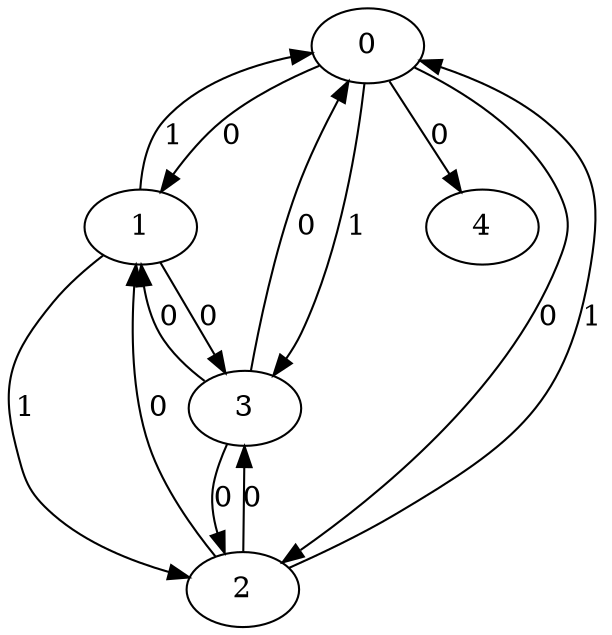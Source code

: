 // Source:5513 Canonical: -1 0 0 1 0 1 -1 1 0 -1 1 0 -1 0 -1 0 0 0 -1 -1 -1 -1 -1 -1 -1
digraph HRA_from_5513_graph_000 {
  0 -> 1 [label="0"];
  0 -> 2 [label="0"];
  0 -> 3 [label="1"];
  1 -> 0 [label="1"];
  1 -> 2 [label="1"];
  1 -> 3 [label="0"];
  2 -> 0 [label="1"];
  2 -> 1 [label="0"];
  2 -> 3 [label="0"];
  3 -> 0 [label="0"];
  3 -> 1 [label="0"];
  3 -> 2 [label="0"];
  0 -> 4 [label="0"];
}

// Source:5513 Canonical: -1 0 0 1 0 1 -1 1 0 -1 1 0 -1 0 -1 0 0 0 -1 -1 0 -1 -1 -1 -1
digraph HRA_from_5513_graph_001 {
  0 -> 1 [label="0"];
  0 -> 2 [label="0"];
  0 -> 3 [label="1"];
  1 -> 0 [label="1"];
  1 -> 2 [label="1"];
  1 -> 3 [label="0"];
  2 -> 0 [label="1"];
  2 -> 1 [label="0"];
  2 -> 3 [label="0"];
  3 -> 0 [label="0"];
  3 -> 1 [label="0"];
  3 -> 2 [label="0"];
  0 -> 4 [label="0"];
  4 -> 0 [label="0"];
}

// Source:5513 Canonical: -1 0 0 1 -1 1 -1 1 0 0 1 0 -1 0 -1 0 0 0 -1 -1 -1 -1 -1 -1 -1
digraph HRA_from_5513_graph_002 {
  0 -> 1 [label="0"];
  0 -> 2 [label="0"];
  0 -> 3 [label="1"];
  1 -> 0 [label="1"];
  1 -> 2 [label="1"];
  1 -> 3 [label="0"];
  2 -> 0 [label="1"];
  2 -> 1 [label="0"];
  2 -> 3 [label="0"];
  3 -> 0 [label="0"];
  3 -> 1 [label="0"];
  3 -> 2 [label="0"];
  1 -> 4 [label="0"];
}

// Source:5513 Canonical: -1 0 0 1 0 1 -1 1 0 0 1 0 -1 0 -1 0 0 0 -1 -1 -1 -1 -1 -1 -1
digraph HRA_from_5513_graph_003 {
  0 -> 1 [label="0"];
  0 -> 2 [label="0"];
  0 -> 3 [label="1"];
  1 -> 0 [label="1"];
  1 -> 2 [label="1"];
  1 -> 3 [label="0"];
  2 -> 0 [label="1"];
  2 -> 1 [label="0"];
  2 -> 3 [label="0"];
  3 -> 0 [label="0"];
  3 -> 1 [label="0"];
  3 -> 2 [label="0"];
  0 -> 4 [label="0"];
  1 -> 4 [label="0"];
}

// Source:5513 Canonical: -1 0 0 1 -1 1 -1 1 0 0 1 0 -1 0 -1 0 0 0 -1 -1 0 -1 -1 -1 -1
digraph HRA_from_5513_graph_004 {
  0 -> 1 [label="0"];
  0 -> 2 [label="0"];
  0 -> 3 [label="1"];
  1 -> 0 [label="1"];
  1 -> 2 [label="1"];
  1 -> 3 [label="0"];
  2 -> 0 [label="1"];
  2 -> 1 [label="0"];
  2 -> 3 [label="0"];
  3 -> 0 [label="0"];
  3 -> 1 [label="0"];
  3 -> 2 [label="0"];
  4 -> 0 [label="0"];
  1 -> 4 [label="0"];
}

// Source:5513 Canonical: -1 0 0 1 0 1 -1 1 0 0 1 0 -1 0 -1 0 0 0 -1 -1 0 -1 -1 -1 -1
digraph HRA_from_5513_graph_005 {
  0 -> 1 [label="0"];
  0 -> 2 [label="0"];
  0 -> 3 [label="1"];
  1 -> 0 [label="1"];
  1 -> 2 [label="1"];
  1 -> 3 [label="0"];
  2 -> 0 [label="1"];
  2 -> 1 [label="0"];
  2 -> 3 [label="0"];
  3 -> 0 [label="0"];
  3 -> 1 [label="0"];
  3 -> 2 [label="0"];
  0 -> 4 [label="0"];
  4 -> 0 [label="0"];
  1 -> 4 [label="0"];
}

// Source:5513 Canonical: -1 0 0 1 0 1 -1 1 0 -1 1 0 -1 0 -1 0 0 0 -1 -1 -1 0 -1 -1 -1
digraph HRA_from_5513_graph_006 {
  0 -> 1 [label="0"];
  0 -> 2 [label="0"];
  0 -> 3 [label="1"];
  1 -> 0 [label="1"];
  1 -> 2 [label="1"];
  1 -> 3 [label="0"];
  2 -> 0 [label="1"];
  2 -> 1 [label="0"];
  2 -> 3 [label="0"];
  3 -> 0 [label="0"];
  3 -> 1 [label="0"];
  3 -> 2 [label="0"];
  0 -> 4 [label="0"];
  4 -> 1 [label="0"];
}

// Source:5513 Canonical: -1 0 0 1 0 1 -1 1 0 -1 1 0 -1 0 -1 0 0 0 -1 -1 0 0 -1 -1 -1
digraph HRA_from_5513_graph_007 {
  0 -> 1 [label="0"];
  0 -> 2 [label="0"];
  0 -> 3 [label="1"];
  1 -> 0 [label="1"];
  1 -> 2 [label="1"];
  1 -> 3 [label="0"];
  2 -> 0 [label="1"];
  2 -> 1 [label="0"];
  2 -> 3 [label="0"];
  3 -> 0 [label="0"];
  3 -> 1 [label="0"];
  3 -> 2 [label="0"];
  0 -> 4 [label="0"];
  4 -> 0 [label="0"];
  4 -> 1 [label="0"];
}

// Source:5513 Canonical: -1 0 0 1 -1 1 -1 1 0 0 1 0 -1 0 -1 0 0 0 -1 -1 -1 0 -1 -1 -1
digraph HRA_from_5513_graph_008 {
  0 -> 1 [label="0"];
  0 -> 2 [label="0"];
  0 -> 3 [label="1"];
  1 -> 0 [label="1"];
  1 -> 2 [label="1"];
  1 -> 3 [label="0"];
  2 -> 0 [label="1"];
  2 -> 1 [label="0"];
  2 -> 3 [label="0"];
  3 -> 0 [label="0"];
  3 -> 1 [label="0"];
  3 -> 2 [label="0"];
  1 -> 4 [label="0"];
  4 -> 1 [label="0"];
}

// Source:5513 Canonical: -1 0 0 1 0 1 -1 1 0 0 1 0 -1 0 -1 0 0 0 -1 -1 -1 0 -1 -1 -1
digraph HRA_from_5513_graph_009 {
  0 -> 1 [label="0"];
  0 -> 2 [label="0"];
  0 -> 3 [label="1"];
  1 -> 0 [label="1"];
  1 -> 2 [label="1"];
  1 -> 3 [label="0"];
  2 -> 0 [label="1"];
  2 -> 1 [label="0"];
  2 -> 3 [label="0"];
  3 -> 0 [label="0"];
  3 -> 1 [label="0"];
  3 -> 2 [label="0"];
  0 -> 4 [label="0"];
  1 -> 4 [label="0"];
  4 -> 1 [label="0"];
}

// Source:5513 Canonical: -1 0 0 1 -1 1 -1 1 0 0 1 0 -1 0 -1 0 0 0 -1 -1 0 0 -1 -1 -1
digraph HRA_from_5513_graph_010 {
  0 -> 1 [label="0"];
  0 -> 2 [label="0"];
  0 -> 3 [label="1"];
  1 -> 0 [label="1"];
  1 -> 2 [label="1"];
  1 -> 3 [label="0"];
  2 -> 0 [label="1"];
  2 -> 1 [label="0"];
  2 -> 3 [label="0"];
  3 -> 0 [label="0"];
  3 -> 1 [label="0"];
  3 -> 2 [label="0"];
  4 -> 0 [label="0"];
  1 -> 4 [label="0"];
  4 -> 1 [label="0"];
}

// Source:5513 Canonical: -1 0 0 1 0 1 -1 1 0 0 1 0 -1 0 -1 0 0 0 -1 -1 0 0 -1 -1 -1
digraph HRA_from_5513_graph_011 {
  0 -> 1 [label="0"];
  0 -> 2 [label="0"];
  0 -> 3 [label="1"];
  1 -> 0 [label="1"];
  1 -> 2 [label="1"];
  1 -> 3 [label="0"];
  2 -> 0 [label="1"];
  2 -> 1 [label="0"];
  2 -> 3 [label="0"];
  3 -> 0 [label="0"];
  3 -> 1 [label="0"];
  3 -> 2 [label="0"];
  0 -> 4 [label="0"];
  4 -> 0 [label="0"];
  1 -> 4 [label="0"];
  4 -> 1 [label="0"];
}

// Source:5513 Canonical: -1 0 0 1 -1 1 -1 1 0 -1 1 0 -1 0 0 0 0 0 -1 -1 -1 -1 -1 -1 -1
digraph HRA_from_5513_graph_012 {
  0 -> 1 [label="0"];
  0 -> 2 [label="0"];
  0 -> 3 [label="1"];
  1 -> 0 [label="1"];
  1 -> 2 [label="1"];
  1 -> 3 [label="0"];
  2 -> 0 [label="1"];
  2 -> 1 [label="0"];
  2 -> 3 [label="0"];
  3 -> 0 [label="0"];
  3 -> 1 [label="0"];
  3 -> 2 [label="0"];
  2 -> 4 [label="0"];
}

// Source:5513 Canonical: -1 0 0 1 0 1 -1 1 0 -1 1 0 -1 0 0 0 0 0 -1 -1 -1 -1 -1 -1 -1
digraph HRA_from_5513_graph_013 {
  0 -> 1 [label="0"];
  0 -> 2 [label="0"];
  0 -> 3 [label="1"];
  1 -> 0 [label="1"];
  1 -> 2 [label="1"];
  1 -> 3 [label="0"];
  2 -> 0 [label="1"];
  2 -> 1 [label="0"];
  2 -> 3 [label="0"];
  3 -> 0 [label="0"];
  3 -> 1 [label="0"];
  3 -> 2 [label="0"];
  0 -> 4 [label="0"];
  2 -> 4 [label="0"];
}

// Source:5513 Canonical: -1 0 0 1 -1 1 -1 1 0 -1 1 0 -1 0 0 0 0 0 -1 -1 0 -1 -1 -1 -1
digraph HRA_from_5513_graph_014 {
  0 -> 1 [label="0"];
  0 -> 2 [label="0"];
  0 -> 3 [label="1"];
  1 -> 0 [label="1"];
  1 -> 2 [label="1"];
  1 -> 3 [label="0"];
  2 -> 0 [label="1"];
  2 -> 1 [label="0"];
  2 -> 3 [label="0"];
  3 -> 0 [label="0"];
  3 -> 1 [label="0"];
  3 -> 2 [label="0"];
  4 -> 0 [label="0"];
  2 -> 4 [label="0"];
}

// Source:5513 Canonical: -1 0 0 1 0 1 -1 1 0 -1 1 0 -1 0 0 0 0 0 -1 -1 0 -1 -1 -1 -1
digraph HRA_from_5513_graph_015 {
  0 -> 1 [label="0"];
  0 -> 2 [label="0"];
  0 -> 3 [label="1"];
  1 -> 0 [label="1"];
  1 -> 2 [label="1"];
  1 -> 3 [label="0"];
  2 -> 0 [label="1"];
  2 -> 1 [label="0"];
  2 -> 3 [label="0"];
  3 -> 0 [label="0"];
  3 -> 1 [label="0"];
  3 -> 2 [label="0"];
  0 -> 4 [label="0"];
  4 -> 0 [label="0"];
  2 -> 4 [label="0"];
}

// Source:5513 Canonical: -1 0 0 1 -1 1 -1 1 0 0 1 0 -1 0 0 0 0 0 -1 -1 -1 -1 -1 -1 -1
digraph HRA_from_5513_graph_016 {
  0 -> 1 [label="0"];
  0 -> 2 [label="0"];
  0 -> 3 [label="1"];
  1 -> 0 [label="1"];
  1 -> 2 [label="1"];
  1 -> 3 [label="0"];
  2 -> 0 [label="1"];
  2 -> 1 [label="0"];
  2 -> 3 [label="0"];
  3 -> 0 [label="0"];
  3 -> 1 [label="0"];
  3 -> 2 [label="0"];
  1 -> 4 [label="0"];
  2 -> 4 [label="0"];
}

// Source:5513 Canonical: -1 0 0 1 0 1 -1 1 0 0 1 0 -1 0 0 0 0 0 -1 -1 -1 -1 -1 -1 -1
digraph HRA_from_5513_graph_017 {
  0 -> 1 [label="0"];
  0 -> 2 [label="0"];
  0 -> 3 [label="1"];
  1 -> 0 [label="1"];
  1 -> 2 [label="1"];
  1 -> 3 [label="0"];
  2 -> 0 [label="1"];
  2 -> 1 [label="0"];
  2 -> 3 [label="0"];
  3 -> 0 [label="0"];
  3 -> 1 [label="0"];
  3 -> 2 [label="0"];
  0 -> 4 [label="0"];
  1 -> 4 [label="0"];
  2 -> 4 [label="0"];
}

// Source:5513 Canonical: -1 0 0 1 -1 1 -1 1 0 0 1 0 -1 0 0 0 0 0 -1 -1 0 -1 -1 -1 -1
digraph HRA_from_5513_graph_018 {
  0 -> 1 [label="0"];
  0 -> 2 [label="0"];
  0 -> 3 [label="1"];
  1 -> 0 [label="1"];
  1 -> 2 [label="1"];
  1 -> 3 [label="0"];
  2 -> 0 [label="1"];
  2 -> 1 [label="0"];
  2 -> 3 [label="0"];
  3 -> 0 [label="0"];
  3 -> 1 [label="0"];
  3 -> 2 [label="0"];
  4 -> 0 [label="0"];
  1 -> 4 [label="0"];
  2 -> 4 [label="0"];
}

// Source:5513 Canonical: -1 0 0 1 0 1 -1 1 0 0 1 0 -1 0 0 0 0 0 -1 -1 0 -1 -1 -1 -1
digraph HRA_from_5513_graph_019 {
  0 -> 1 [label="0"];
  0 -> 2 [label="0"];
  0 -> 3 [label="1"];
  1 -> 0 [label="1"];
  1 -> 2 [label="1"];
  1 -> 3 [label="0"];
  2 -> 0 [label="1"];
  2 -> 1 [label="0"];
  2 -> 3 [label="0"];
  3 -> 0 [label="0"];
  3 -> 1 [label="0"];
  3 -> 2 [label="0"];
  0 -> 4 [label="0"];
  4 -> 0 [label="0"];
  1 -> 4 [label="0"];
  2 -> 4 [label="0"];
}

// Source:5513 Canonical: -1 0 0 1 -1 1 -1 1 0 -1 1 0 -1 0 0 0 0 0 -1 -1 -1 0 -1 -1 -1
digraph HRA_from_5513_graph_020 {
  0 -> 1 [label="0"];
  0 -> 2 [label="0"];
  0 -> 3 [label="1"];
  1 -> 0 [label="1"];
  1 -> 2 [label="1"];
  1 -> 3 [label="0"];
  2 -> 0 [label="1"];
  2 -> 1 [label="0"];
  2 -> 3 [label="0"];
  3 -> 0 [label="0"];
  3 -> 1 [label="0"];
  3 -> 2 [label="0"];
  4 -> 1 [label="0"];
  2 -> 4 [label="0"];
}

// Source:5513 Canonical: -1 0 0 1 0 1 -1 1 0 -1 1 0 -1 0 0 0 0 0 -1 -1 -1 0 -1 -1 -1
digraph HRA_from_5513_graph_021 {
  0 -> 1 [label="0"];
  0 -> 2 [label="0"];
  0 -> 3 [label="1"];
  1 -> 0 [label="1"];
  1 -> 2 [label="1"];
  1 -> 3 [label="0"];
  2 -> 0 [label="1"];
  2 -> 1 [label="0"];
  2 -> 3 [label="0"];
  3 -> 0 [label="0"];
  3 -> 1 [label="0"];
  3 -> 2 [label="0"];
  0 -> 4 [label="0"];
  4 -> 1 [label="0"];
  2 -> 4 [label="0"];
}

// Source:5513 Canonical: -1 0 0 1 -1 1 -1 1 0 -1 1 0 -1 0 0 0 0 0 -1 -1 0 0 -1 -1 -1
digraph HRA_from_5513_graph_022 {
  0 -> 1 [label="0"];
  0 -> 2 [label="0"];
  0 -> 3 [label="1"];
  1 -> 0 [label="1"];
  1 -> 2 [label="1"];
  1 -> 3 [label="0"];
  2 -> 0 [label="1"];
  2 -> 1 [label="0"];
  2 -> 3 [label="0"];
  3 -> 0 [label="0"];
  3 -> 1 [label="0"];
  3 -> 2 [label="0"];
  4 -> 0 [label="0"];
  4 -> 1 [label="0"];
  2 -> 4 [label="0"];
}

// Source:5513 Canonical: -1 0 0 1 0 1 -1 1 0 -1 1 0 -1 0 0 0 0 0 -1 -1 0 0 -1 -1 -1
digraph HRA_from_5513_graph_023 {
  0 -> 1 [label="0"];
  0 -> 2 [label="0"];
  0 -> 3 [label="1"];
  1 -> 0 [label="1"];
  1 -> 2 [label="1"];
  1 -> 3 [label="0"];
  2 -> 0 [label="1"];
  2 -> 1 [label="0"];
  2 -> 3 [label="0"];
  3 -> 0 [label="0"];
  3 -> 1 [label="0"];
  3 -> 2 [label="0"];
  0 -> 4 [label="0"];
  4 -> 0 [label="0"];
  4 -> 1 [label="0"];
  2 -> 4 [label="0"];
}

// Source:5513 Canonical: -1 0 0 1 -1 1 -1 1 0 0 1 0 -1 0 0 0 0 0 -1 -1 -1 0 -1 -1 -1
digraph HRA_from_5513_graph_024 {
  0 -> 1 [label="0"];
  0 -> 2 [label="0"];
  0 -> 3 [label="1"];
  1 -> 0 [label="1"];
  1 -> 2 [label="1"];
  1 -> 3 [label="0"];
  2 -> 0 [label="1"];
  2 -> 1 [label="0"];
  2 -> 3 [label="0"];
  3 -> 0 [label="0"];
  3 -> 1 [label="0"];
  3 -> 2 [label="0"];
  1 -> 4 [label="0"];
  4 -> 1 [label="0"];
  2 -> 4 [label="0"];
}

// Source:5513 Canonical: -1 0 0 1 0 1 -1 1 0 0 1 0 -1 0 0 0 0 0 -1 -1 -1 0 -1 -1 -1
digraph HRA_from_5513_graph_025 {
  0 -> 1 [label="0"];
  0 -> 2 [label="0"];
  0 -> 3 [label="1"];
  1 -> 0 [label="1"];
  1 -> 2 [label="1"];
  1 -> 3 [label="0"];
  2 -> 0 [label="1"];
  2 -> 1 [label="0"];
  2 -> 3 [label="0"];
  3 -> 0 [label="0"];
  3 -> 1 [label="0"];
  3 -> 2 [label="0"];
  0 -> 4 [label="0"];
  1 -> 4 [label="0"];
  4 -> 1 [label="0"];
  2 -> 4 [label="0"];
}

// Source:5513 Canonical: -1 0 0 1 -1 1 -1 1 0 0 1 0 -1 0 0 0 0 0 -1 -1 0 0 -1 -1 -1
digraph HRA_from_5513_graph_026 {
  0 -> 1 [label="0"];
  0 -> 2 [label="0"];
  0 -> 3 [label="1"];
  1 -> 0 [label="1"];
  1 -> 2 [label="1"];
  1 -> 3 [label="0"];
  2 -> 0 [label="1"];
  2 -> 1 [label="0"];
  2 -> 3 [label="0"];
  3 -> 0 [label="0"];
  3 -> 1 [label="0"];
  3 -> 2 [label="0"];
  4 -> 0 [label="0"];
  1 -> 4 [label="0"];
  4 -> 1 [label="0"];
  2 -> 4 [label="0"];
}

// Source:5513 Canonical: -1 0 0 1 0 1 -1 1 0 0 1 0 -1 0 0 0 0 0 -1 -1 0 0 -1 -1 -1
digraph HRA_from_5513_graph_027 {
  0 -> 1 [label="0"];
  0 -> 2 [label="0"];
  0 -> 3 [label="1"];
  1 -> 0 [label="1"];
  1 -> 2 [label="1"];
  1 -> 3 [label="0"];
  2 -> 0 [label="1"];
  2 -> 1 [label="0"];
  2 -> 3 [label="0"];
  3 -> 0 [label="0"];
  3 -> 1 [label="0"];
  3 -> 2 [label="0"];
  0 -> 4 [label="0"];
  4 -> 0 [label="0"];
  1 -> 4 [label="0"];
  4 -> 1 [label="0"];
  2 -> 4 [label="0"];
}

// Source:5513 Canonical: -1 0 0 1 0 1 -1 1 0 -1 1 0 -1 0 -1 0 0 0 -1 -1 -1 -1 0 -1 -1
digraph HRA_from_5513_graph_028 {
  0 -> 1 [label="0"];
  0 -> 2 [label="0"];
  0 -> 3 [label="1"];
  1 -> 0 [label="1"];
  1 -> 2 [label="1"];
  1 -> 3 [label="0"];
  2 -> 0 [label="1"];
  2 -> 1 [label="0"];
  2 -> 3 [label="0"];
  3 -> 0 [label="0"];
  3 -> 1 [label="0"];
  3 -> 2 [label="0"];
  0 -> 4 [label="0"];
  4 -> 2 [label="0"];
}

// Source:5513 Canonical: -1 0 0 1 0 1 -1 1 0 -1 1 0 -1 0 -1 0 0 0 -1 -1 0 -1 0 -1 -1
digraph HRA_from_5513_graph_029 {
  0 -> 1 [label="0"];
  0 -> 2 [label="0"];
  0 -> 3 [label="1"];
  1 -> 0 [label="1"];
  1 -> 2 [label="1"];
  1 -> 3 [label="0"];
  2 -> 0 [label="1"];
  2 -> 1 [label="0"];
  2 -> 3 [label="0"];
  3 -> 0 [label="0"];
  3 -> 1 [label="0"];
  3 -> 2 [label="0"];
  0 -> 4 [label="0"];
  4 -> 0 [label="0"];
  4 -> 2 [label="0"];
}

// Source:5513 Canonical: -1 0 0 1 -1 1 -1 1 0 0 1 0 -1 0 -1 0 0 0 -1 -1 -1 -1 0 -1 -1
digraph HRA_from_5513_graph_030 {
  0 -> 1 [label="0"];
  0 -> 2 [label="0"];
  0 -> 3 [label="1"];
  1 -> 0 [label="1"];
  1 -> 2 [label="1"];
  1 -> 3 [label="0"];
  2 -> 0 [label="1"];
  2 -> 1 [label="0"];
  2 -> 3 [label="0"];
  3 -> 0 [label="0"];
  3 -> 1 [label="0"];
  3 -> 2 [label="0"];
  1 -> 4 [label="0"];
  4 -> 2 [label="0"];
}

// Source:5513 Canonical: -1 0 0 1 0 1 -1 1 0 0 1 0 -1 0 -1 0 0 0 -1 -1 -1 -1 0 -1 -1
digraph HRA_from_5513_graph_031 {
  0 -> 1 [label="0"];
  0 -> 2 [label="0"];
  0 -> 3 [label="1"];
  1 -> 0 [label="1"];
  1 -> 2 [label="1"];
  1 -> 3 [label="0"];
  2 -> 0 [label="1"];
  2 -> 1 [label="0"];
  2 -> 3 [label="0"];
  3 -> 0 [label="0"];
  3 -> 1 [label="0"];
  3 -> 2 [label="0"];
  0 -> 4 [label="0"];
  1 -> 4 [label="0"];
  4 -> 2 [label="0"];
}

// Source:5513 Canonical: -1 0 0 1 -1 1 -1 1 0 0 1 0 -1 0 -1 0 0 0 -1 -1 0 -1 0 -1 -1
digraph HRA_from_5513_graph_032 {
  0 -> 1 [label="0"];
  0 -> 2 [label="0"];
  0 -> 3 [label="1"];
  1 -> 0 [label="1"];
  1 -> 2 [label="1"];
  1 -> 3 [label="0"];
  2 -> 0 [label="1"];
  2 -> 1 [label="0"];
  2 -> 3 [label="0"];
  3 -> 0 [label="0"];
  3 -> 1 [label="0"];
  3 -> 2 [label="0"];
  4 -> 0 [label="0"];
  1 -> 4 [label="0"];
  4 -> 2 [label="0"];
}

// Source:5513 Canonical: -1 0 0 1 0 1 -1 1 0 0 1 0 -1 0 -1 0 0 0 -1 -1 0 -1 0 -1 -1
digraph HRA_from_5513_graph_033 {
  0 -> 1 [label="0"];
  0 -> 2 [label="0"];
  0 -> 3 [label="1"];
  1 -> 0 [label="1"];
  1 -> 2 [label="1"];
  1 -> 3 [label="0"];
  2 -> 0 [label="1"];
  2 -> 1 [label="0"];
  2 -> 3 [label="0"];
  3 -> 0 [label="0"];
  3 -> 1 [label="0"];
  3 -> 2 [label="0"];
  0 -> 4 [label="0"];
  4 -> 0 [label="0"];
  1 -> 4 [label="0"];
  4 -> 2 [label="0"];
}

// Source:5513 Canonical: -1 0 0 1 0 1 -1 1 0 -1 1 0 -1 0 -1 0 0 0 -1 -1 -1 0 0 -1 -1
digraph HRA_from_5513_graph_034 {
  0 -> 1 [label="0"];
  0 -> 2 [label="0"];
  0 -> 3 [label="1"];
  1 -> 0 [label="1"];
  1 -> 2 [label="1"];
  1 -> 3 [label="0"];
  2 -> 0 [label="1"];
  2 -> 1 [label="0"];
  2 -> 3 [label="0"];
  3 -> 0 [label="0"];
  3 -> 1 [label="0"];
  3 -> 2 [label="0"];
  0 -> 4 [label="0"];
  4 -> 1 [label="0"];
  4 -> 2 [label="0"];
}

// Source:5513 Canonical: -1 0 0 1 0 1 -1 1 0 -1 1 0 -1 0 -1 0 0 0 -1 -1 0 0 0 -1 -1
digraph HRA_from_5513_graph_035 {
  0 -> 1 [label="0"];
  0 -> 2 [label="0"];
  0 -> 3 [label="1"];
  1 -> 0 [label="1"];
  1 -> 2 [label="1"];
  1 -> 3 [label="0"];
  2 -> 0 [label="1"];
  2 -> 1 [label="0"];
  2 -> 3 [label="0"];
  3 -> 0 [label="0"];
  3 -> 1 [label="0"];
  3 -> 2 [label="0"];
  0 -> 4 [label="0"];
  4 -> 0 [label="0"];
  4 -> 1 [label="0"];
  4 -> 2 [label="0"];
}

// Source:5513 Canonical: -1 0 0 1 -1 1 -1 1 0 0 1 0 -1 0 -1 0 0 0 -1 -1 -1 0 0 -1 -1
digraph HRA_from_5513_graph_036 {
  0 -> 1 [label="0"];
  0 -> 2 [label="0"];
  0 -> 3 [label="1"];
  1 -> 0 [label="1"];
  1 -> 2 [label="1"];
  1 -> 3 [label="0"];
  2 -> 0 [label="1"];
  2 -> 1 [label="0"];
  2 -> 3 [label="0"];
  3 -> 0 [label="0"];
  3 -> 1 [label="0"];
  3 -> 2 [label="0"];
  1 -> 4 [label="0"];
  4 -> 1 [label="0"];
  4 -> 2 [label="0"];
}

// Source:5513 Canonical: -1 0 0 1 0 1 -1 1 0 0 1 0 -1 0 -1 0 0 0 -1 -1 -1 0 0 -1 -1
digraph HRA_from_5513_graph_037 {
  0 -> 1 [label="0"];
  0 -> 2 [label="0"];
  0 -> 3 [label="1"];
  1 -> 0 [label="1"];
  1 -> 2 [label="1"];
  1 -> 3 [label="0"];
  2 -> 0 [label="1"];
  2 -> 1 [label="0"];
  2 -> 3 [label="0"];
  3 -> 0 [label="0"];
  3 -> 1 [label="0"];
  3 -> 2 [label="0"];
  0 -> 4 [label="0"];
  1 -> 4 [label="0"];
  4 -> 1 [label="0"];
  4 -> 2 [label="0"];
}

// Source:5513 Canonical: -1 0 0 1 -1 1 -1 1 0 0 1 0 -1 0 -1 0 0 0 -1 -1 0 0 0 -1 -1
digraph HRA_from_5513_graph_038 {
  0 -> 1 [label="0"];
  0 -> 2 [label="0"];
  0 -> 3 [label="1"];
  1 -> 0 [label="1"];
  1 -> 2 [label="1"];
  1 -> 3 [label="0"];
  2 -> 0 [label="1"];
  2 -> 1 [label="0"];
  2 -> 3 [label="0"];
  3 -> 0 [label="0"];
  3 -> 1 [label="0"];
  3 -> 2 [label="0"];
  4 -> 0 [label="0"];
  1 -> 4 [label="0"];
  4 -> 1 [label="0"];
  4 -> 2 [label="0"];
}

// Source:5513 Canonical: -1 0 0 1 0 1 -1 1 0 0 1 0 -1 0 -1 0 0 0 -1 -1 0 0 0 -1 -1
digraph HRA_from_5513_graph_039 {
  0 -> 1 [label="0"];
  0 -> 2 [label="0"];
  0 -> 3 [label="1"];
  1 -> 0 [label="1"];
  1 -> 2 [label="1"];
  1 -> 3 [label="0"];
  2 -> 0 [label="1"];
  2 -> 1 [label="0"];
  2 -> 3 [label="0"];
  3 -> 0 [label="0"];
  3 -> 1 [label="0"];
  3 -> 2 [label="0"];
  0 -> 4 [label="0"];
  4 -> 0 [label="0"];
  1 -> 4 [label="0"];
  4 -> 1 [label="0"];
  4 -> 2 [label="0"];
}

// Source:5513 Canonical: -1 0 0 1 -1 1 -1 1 0 -1 1 0 -1 0 0 0 0 0 -1 -1 -1 -1 0 -1 -1
digraph HRA_from_5513_graph_040 {
  0 -> 1 [label="0"];
  0 -> 2 [label="0"];
  0 -> 3 [label="1"];
  1 -> 0 [label="1"];
  1 -> 2 [label="1"];
  1 -> 3 [label="0"];
  2 -> 0 [label="1"];
  2 -> 1 [label="0"];
  2 -> 3 [label="0"];
  3 -> 0 [label="0"];
  3 -> 1 [label="0"];
  3 -> 2 [label="0"];
  2 -> 4 [label="0"];
  4 -> 2 [label="0"];
}

// Source:5513 Canonical: -1 0 0 1 0 1 -1 1 0 -1 1 0 -1 0 0 0 0 0 -1 -1 -1 -1 0 -1 -1
digraph HRA_from_5513_graph_041 {
  0 -> 1 [label="0"];
  0 -> 2 [label="0"];
  0 -> 3 [label="1"];
  1 -> 0 [label="1"];
  1 -> 2 [label="1"];
  1 -> 3 [label="0"];
  2 -> 0 [label="1"];
  2 -> 1 [label="0"];
  2 -> 3 [label="0"];
  3 -> 0 [label="0"];
  3 -> 1 [label="0"];
  3 -> 2 [label="0"];
  0 -> 4 [label="0"];
  2 -> 4 [label="0"];
  4 -> 2 [label="0"];
}

// Source:5513 Canonical: -1 0 0 1 -1 1 -1 1 0 -1 1 0 -1 0 0 0 0 0 -1 -1 0 -1 0 -1 -1
digraph HRA_from_5513_graph_042 {
  0 -> 1 [label="0"];
  0 -> 2 [label="0"];
  0 -> 3 [label="1"];
  1 -> 0 [label="1"];
  1 -> 2 [label="1"];
  1 -> 3 [label="0"];
  2 -> 0 [label="1"];
  2 -> 1 [label="0"];
  2 -> 3 [label="0"];
  3 -> 0 [label="0"];
  3 -> 1 [label="0"];
  3 -> 2 [label="0"];
  4 -> 0 [label="0"];
  2 -> 4 [label="0"];
  4 -> 2 [label="0"];
}

// Source:5513 Canonical: -1 0 0 1 0 1 -1 1 0 -1 1 0 -1 0 0 0 0 0 -1 -1 0 -1 0 -1 -1
digraph HRA_from_5513_graph_043 {
  0 -> 1 [label="0"];
  0 -> 2 [label="0"];
  0 -> 3 [label="1"];
  1 -> 0 [label="1"];
  1 -> 2 [label="1"];
  1 -> 3 [label="0"];
  2 -> 0 [label="1"];
  2 -> 1 [label="0"];
  2 -> 3 [label="0"];
  3 -> 0 [label="0"];
  3 -> 1 [label="0"];
  3 -> 2 [label="0"];
  0 -> 4 [label="0"];
  4 -> 0 [label="0"];
  2 -> 4 [label="0"];
  4 -> 2 [label="0"];
}

// Source:5513 Canonical: -1 0 0 1 -1 1 -1 1 0 0 1 0 -1 0 0 0 0 0 -1 -1 -1 -1 0 -1 -1
digraph HRA_from_5513_graph_044 {
  0 -> 1 [label="0"];
  0 -> 2 [label="0"];
  0 -> 3 [label="1"];
  1 -> 0 [label="1"];
  1 -> 2 [label="1"];
  1 -> 3 [label="0"];
  2 -> 0 [label="1"];
  2 -> 1 [label="0"];
  2 -> 3 [label="0"];
  3 -> 0 [label="0"];
  3 -> 1 [label="0"];
  3 -> 2 [label="0"];
  1 -> 4 [label="0"];
  2 -> 4 [label="0"];
  4 -> 2 [label="0"];
}

// Source:5513 Canonical: -1 0 0 1 0 1 -1 1 0 0 1 0 -1 0 0 0 0 0 -1 -1 -1 -1 0 -1 -1
digraph HRA_from_5513_graph_045 {
  0 -> 1 [label="0"];
  0 -> 2 [label="0"];
  0 -> 3 [label="1"];
  1 -> 0 [label="1"];
  1 -> 2 [label="1"];
  1 -> 3 [label="0"];
  2 -> 0 [label="1"];
  2 -> 1 [label="0"];
  2 -> 3 [label="0"];
  3 -> 0 [label="0"];
  3 -> 1 [label="0"];
  3 -> 2 [label="0"];
  0 -> 4 [label="0"];
  1 -> 4 [label="0"];
  2 -> 4 [label="0"];
  4 -> 2 [label="0"];
}

// Source:5513 Canonical: -1 0 0 1 -1 1 -1 1 0 0 1 0 -1 0 0 0 0 0 -1 -1 0 -1 0 -1 -1
digraph HRA_from_5513_graph_046 {
  0 -> 1 [label="0"];
  0 -> 2 [label="0"];
  0 -> 3 [label="1"];
  1 -> 0 [label="1"];
  1 -> 2 [label="1"];
  1 -> 3 [label="0"];
  2 -> 0 [label="1"];
  2 -> 1 [label="0"];
  2 -> 3 [label="0"];
  3 -> 0 [label="0"];
  3 -> 1 [label="0"];
  3 -> 2 [label="0"];
  4 -> 0 [label="0"];
  1 -> 4 [label="0"];
  2 -> 4 [label="0"];
  4 -> 2 [label="0"];
}

// Source:5513 Canonical: -1 0 0 1 0 1 -1 1 0 0 1 0 -1 0 0 0 0 0 -1 -1 0 -1 0 -1 -1
digraph HRA_from_5513_graph_047 {
  0 -> 1 [label="0"];
  0 -> 2 [label="0"];
  0 -> 3 [label="1"];
  1 -> 0 [label="1"];
  1 -> 2 [label="1"];
  1 -> 3 [label="0"];
  2 -> 0 [label="1"];
  2 -> 1 [label="0"];
  2 -> 3 [label="0"];
  3 -> 0 [label="0"];
  3 -> 1 [label="0"];
  3 -> 2 [label="0"];
  0 -> 4 [label="0"];
  4 -> 0 [label="0"];
  1 -> 4 [label="0"];
  2 -> 4 [label="0"];
  4 -> 2 [label="0"];
}

// Source:5513 Canonical: -1 0 0 1 -1 1 -1 1 0 -1 1 0 -1 0 0 0 0 0 -1 -1 -1 0 0 -1 -1
digraph HRA_from_5513_graph_048 {
  0 -> 1 [label="0"];
  0 -> 2 [label="0"];
  0 -> 3 [label="1"];
  1 -> 0 [label="1"];
  1 -> 2 [label="1"];
  1 -> 3 [label="0"];
  2 -> 0 [label="1"];
  2 -> 1 [label="0"];
  2 -> 3 [label="0"];
  3 -> 0 [label="0"];
  3 -> 1 [label="0"];
  3 -> 2 [label="0"];
  4 -> 1 [label="0"];
  2 -> 4 [label="0"];
  4 -> 2 [label="0"];
}

// Source:5513 Canonical: -1 0 0 1 0 1 -1 1 0 -1 1 0 -1 0 0 0 0 0 -1 -1 -1 0 0 -1 -1
digraph HRA_from_5513_graph_049 {
  0 -> 1 [label="0"];
  0 -> 2 [label="0"];
  0 -> 3 [label="1"];
  1 -> 0 [label="1"];
  1 -> 2 [label="1"];
  1 -> 3 [label="0"];
  2 -> 0 [label="1"];
  2 -> 1 [label="0"];
  2 -> 3 [label="0"];
  3 -> 0 [label="0"];
  3 -> 1 [label="0"];
  3 -> 2 [label="0"];
  0 -> 4 [label="0"];
  4 -> 1 [label="0"];
  2 -> 4 [label="0"];
  4 -> 2 [label="0"];
}

// Source:5513 Canonical: -1 0 0 1 -1 1 -1 1 0 -1 1 0 -1 0 0 0 0 0 -1 -1 0 0 0 -1 -1
digraph HRA_from_5513_graph_050 {
  0 -> 1 [label="0"];
  0 -> 2 [label="0"];
  0 -> 3 [label="1"];
  1 -> 0 [label="1"];
  1 -> 2 [label="1"];
  1 -> 3 [label="0"];
  2 -> 0 [label="1"];
  2 -> 1 [label="0"];
  2 -> 3 [label="0"];
  3 -> 0 [label="0"];
  3 -> 1 [label="0"];
  3 -> 2 [label="0"];
  4 -> 0 [label="0"];
  4 -> 1 [label="0"];
  2 -> 4 [label="0"];
  4 -> 2 [label="0"];
}

// Source:5513 Canonical: -1 0 0 1 0 1 -1 1 0 -1 1 0 -1 0 0 0 0 0 -1 -1 0 0 0 -1 -1
digraph HRA_from_5513_graph_051 {
  0 -> 1 [label="0"];
  0 -> 2 [label="0"];
  0 -> 3 [label="1"];
  1 -> 0 [label="1"];
  1 -> 2 [label="1"];
  1 -> 3 [label="0"];
  2 -> 0 [label="1"];
  2 -> 1 [label="0"];
  2 -> 3 [label="0"];
  3 -> 0 [label="0"];
  3 -> 1 [label="0"];
  3 -> 2 [label="0"];
  0 -> 4 [label="0"];
  4 -> 0 [label="0"];
  4 -> 1 [label="0"];
  2 -> 4 [label="0"];
  4 -> 2 [label="0"];
}

// Source:5513 Canonical: -1 0 0 1 -1 1 -1 1 0 0 1 0 -1 0 0 0 0 0 -1 -1 -1 0 0 -1 -1
digraph HRA_from_5513_graph_052 {
  0 -> 1 [label="0"];
  0 -> 2 [label="0"];
  0 -> 3 [label="1"];
  1 -> 0 [label="1"];
  1 -> 2 [label="1"];
  1 -> 3 [label="0"];
  2 -> 0 [label="1"];
  2 -> 1 [label="0"];
  2 -> 3 [label="0"];
  3 -> 0 [label="0"];
  3 -> 1 [label="0"];
  3 -> 2 [label="0"];
  1 -> 4 [label="0"];
  4 -> 1 [label="0"];
  2 -> 4 [label="0"];
  4 -> 2 [label="0"];
}

// Source:5513 Canonical: -1 0 0 1 0 1 -1 1 0 0 1 0 -1 0 0 0 0 0 -1 -1 -1 0 0 -1 -1
digraph HRA_from_5513_graph_053 {
  0 -> 1 [label="0"];
  0 -> 2 [label="0"];
  0 -> 3 [label="1"];
  1 -> 0 [label="1"];
  1 -> 2 [label="1"];
  1 -> 3 [label="0"];
  2 -> 0 [label="1"];
  2 -> 1 [label="0"];
  2 -> 3 [label="0"];
  3 -> 0 [label="0"];
  3 -> 1 [label="0"];
  3 -> 2 [label="0"];
  0 -> 4 [label="0"];
  1 -> 4 [label="0"];
  4 -> 1 [label="0"];
  2 -> 4 [label="0"];
  4 -> 2 [label="0"];
}

// Source:5513 Canonical: -1 0 0 1 -1 1 -1 1 0 0 1 0 -1 0 0 0 0 0 -1 -1 0 0 0 -1 -1
digraph HRA_from_5513_graph_054 {
  0 -> 1 [label="0"];
  0 -> 2 [label="0"];
  0 -> 3 [label="1"];
  1 -> 0 [label="1"];
  1 -> 2 [label="1"];
  1 -> 3 [label="0"];
  2 -> 0 [label="1"];
  2 -> 1 [label="0"];
  2 -> 3 [label="0"];
  3 -> 0 [label="0"];
  3 -> 1 [label="0"];
  3 -> 2 [label="0"];
  4 -> 0 [label="0"];
  1 -> 4 [label="0"];
  4 -> 1 [label="0"];
  2 -> 4 [label="0"];
  4 -> 2 [label="0"];
}

// Source:5513 Canonical: -1 0 0 1 0 1 -1 1 0 0 1 0 -1 0 0 0 0 0 -1 -1 0 0 0 -1 -1
digraph HRA_from_5513_graph_055 {
  0 -> 1 [label="0"];
  0 -> 2 [label="0"];
  0 -> 3 [label="1"];
  1 -> 0 [label="1"];
  1 -> 2 [label="1"];
  1 -> 3 [label="0"];
  2 -> 0 [label="1"];
  2 -> 1 [label="0"];
  2 -> 3 [label="0"];
  3 -> 0 [label="0"];
  3 -> 1 [label="0"];
  3 -> 2 [label="0"];
  0 -> 4 [label="0"];
  4 -> 0 [label="0"];
  1 -> 4 [label="0"];
  4 -> 1 [label="0"];
  2 -> 4 [label="0"];
  4 -> 2 [label="0"];
}

// Source:5513 Canonical: -1 0 0 1 -1 1 -1 1 0 -1 1 0 -1 0 -1 0 0 0 -1 0 -1 -1 -1 -1 -1
digraph HRA_from_5513_graph_056 {
  0 -> 1 [label="0"];
  0 -> 2 [label="0"];
  0 -> 3 [label="1"];
  1 -> 0 [label="1"];
  1 -> 2 [label="1"];
  1 -> 3 [label="0"];
  2 -> 0 [label="1"];
  2 -> 1 [label="0"];
  2 -> 3 [label="0"];
  3 -> 0 [label="0"];
  3 -> 1 [label="0"];
  3 -> 2 [label="0"];
  3 -> 4 [label="0"];
}

// Source:5513 Canonical: -1 0 0 1 0 1 -1 1 0 -1 1 0 -1 0 -1 0 0 0 -1 0 -1 -1 -1 -1 -1
digraph HRA_from_5513_graph_057 {
  0 -> 1 [label="0"];
  0 -> 2 [label="0"];
  0 -> 3 [label="1"];
  1 -> 0 [label="1"];
  1 -> 2 [label="1"];
  1 -> 3 [label="0"];
  2 -> 0 [label="1"];
  2 -> 1 [label="0"];
  2 -> 3 [label="0"];
  3 -> 0 [label="0"];
  3 -> 1 [label="0"];
  3 -> 2 [label="0"];
  0 -> 4 [label="0"];
  3 -> 4 [label="0"];
}

// Source:5513 Canonical: -1 0 0 1 -1 1 -1 1 0 -1 1 0 -1 0 -1 0 0 0 -1 0 0 -1 -1 -1 -1
digraph HRA_from_5513_graph_058 {
  0 -> 1 [label="0"];
  0 -> 2 [label="0"];
  0 -> 3 [label="1"];
  1 -> 0 [label="1"];
  1 -> 2 [label="1"];
  1 -> 3 [label="0"];
  2 -> 0 [label="1"];
  2 -> 1 [label="0"];
  2 -> 3 [label="0"];
  3 -> 0 [label="0"];
  3 -> 1 [label="0"];
  3 -> 2 [label="0"];
  4 -> 0 [label="0"];
  3 -> 4 [label="0"];
}

// Source:5513 Canonical: -1 0 0 1 0 1 -1 1 0 -1 1 0 -1 0 -1 0 0 0 -1 0 0 -1 -1 -1 -1
digraph HRA_from_5513_graph_059 {
  0 -> 1 [label="0"];
  0 -> 2 [label="0"];
  0 -> 3 [label="1"];
  1 -> 0 [label="1"];
  1 -> 2 [label="1"];
  1 -> 3 [label="0"];
  2 -> 0 [label="1"];
  2 -> 1 [label="0"];
  2 -> 3 [label="0"];
  3 -> 0 [label="0"];
  3 -> 1 [label="0"];
  3 -> 2 [label="0"];
  0 -> 4 [label="0"];
  4 -> 0 [label="0"];
  3 -> 4 [label="0"];
}

// Source:5513 Canonical: -1 0 0 1 -1 1 -1 1 0 0 1 0 -1 0 -1 0 0 0 -1 0 -1 -1 -1 -1 -1
digraph HRA_from_5513_graph_060 {
  0 -> 1 [label="0"];
  0 -> 2 [label="0"];
  0 -> 3 [label="1"];
  1 -> 0 [label="1"];
  1 -> 2 [label="1"];
  1 -> 3 [label="0"];
  2 -> 0 [label="1"];
  2 -> 1 [label="0"];
  2 -> 3 [label="0"];
  3 -> 0 [label="0"];
  3 -> 1 [label="0"];
  3 -> 2 [label="0"];
  1 -> 4 [label="0"];
  3 -> 4 [label="0"];
}

// Source:5513 Canonical: -1 0 0 1 0 1 -1 1 0 0 1 0 -1 0 -1 0 0 0 -1 0 -1 -1 -1 -1 -1
digraph HRA_from_5513_graph_061 {
  0 -> 1 [label="0"];
  0 -> 2 [label="0"];
  0 -> 3 [label="1"];
  1 -> 0 [label="1"];
  1 -> 2 [label="1"];
  1 -> 3 [label="0"];
  2 -> 0 [label="1"];
  2 -> 1 [label="0"];
  2 -> 3 [label="0"];
  3 -> 0 [label="0"];
  3 -> 1 [label="0"];
  3 -> 2 [label="0"];
  0 -> 4 [label="0"];
  1 -> 4 [label="0"];
  3 -> 4 [label="0"];
}

// Source:5513 Canonical: -1 0 0 1 -1 1 -1 1 0 0 1 0 -1 0 -1 0 0 0 -1 0 0 -1 -1 -1 -1
digraph HRA_from_5513_graph_062 {
  0 -> 1 [label="0"];
  0 -> 2 [label="0"];
  0 -> 3 [label="1"];
  1 -> 0 [label="1"];
  1 -> 2 [label="1"];
  1 -> 3 [label="0"];
  2 -> 0 [label="1"];
  2 -> 1 [label="0"];
  2 -> 3 [label="0"];
  3 -> 0 [label="0"];
  3 -> 1 [label="0"];
  3 -> 2 [label="0"];
  4 -> 0 [label="0"];
  1 -> 4 [label="0"];
  3 -> 4 [label="0"];
}

// Source:5513 Canonical: -1 0 0 1 0 1 -1 1 0 0 1 0 -1 0 -1 0 0 0 -1 0 0 -1 -1 -1 -1
digraph HRA_from_5513_graph_063 {
  0 -> 1 [label="0"];
  0 -> 2 [label="0"];
  0 -> 3 [label="1"];
  1 -> 0 [label="1"];
  1 -> 2 [label="1"];
  1 -> 3 [label="0"];
  2 -> 0 [label="1"];
  2 -> 1 [label="0"];
  2 -> 3 [label="0"];
  3 -> 0 [label="0"];
  3 -> 1 [label="0"];
  3 -> 2 [label="0"];
  0 -> 4 [label="0"];
  4 -> 0 [label="0"];
  1 -> 4 [label="0"];
  3 -> 4 [label="0"];
}

// Source:5513 Canonical: -1 0 0 1 -1 1 -1 1 0 -1 1 0 -1 0 -1 0 0 0 -1 0 -1 0 -1 -1 -1
digraph HRA_from_5513_graph_064 {
  0 -> 1 [label="0"];
  0 -> 2 [label="0"];
  0 -> 3 [label="1"];
  1 -> 0 [label="1"];
  1 -> 2 [label="1"];
  1 -> 3 [label="0"];
  2 -> 0 [label="1"];
  2 -> 1 [label="0"];
  2 -> 3 [label="0"];
  3 -> 0 [label="0"];
  3 -> 1 [label="0"];
  3 -> 2 [label="0"];
  4 -> 1 [label="0"];
  3 -> 4 [label="0"];
}

// Source:5513 Canonical: -1 0 0 1 0 1 -1 1 0 -1 1 0 -1 0 -1 0 0 0 -1 0 -1 0 -1 -1 -1
digraph HRA_from_5513_graph_065 {
  0 -> 1 [label="0"];
  0 -> 2 [label="0"];
  0 -> 3 [label="1"];
  1 -> 0 [label="1"];
  1 -> 2 [label="1"];
  1 -> 3 [label="0"];
  2 -> 0 [label="1"];
  2 -> 1 [label="0"];
  2 -> 3 [label="0"];
  3 -> 0 [label="0"];
  3 -> 1 [label="0"];
  3 -> 2 [label="0"];
  0 -> 4 [label="0"];
  4 -> 1 [label="0"];
  3 -> 4 [label="0"];
}

// Source:5513 Canonical: -1 0 0 1 -1 1 -1 1 0 -1 1 0 -1 0 -1 0 0 0 -1 0 0 0 -1 -1 -1
digraph HRA_from_5513_graph_066 {
  0 -> 1 [label="0"];
  0 -> 2 [label="0"];
  0 -> 3 [label="1"];
  1 -> 0 [label="1"];
  1 -> 2 [label="1"];
  1 -> 3 [label="0"];
  2 -> 0 [label="1"];
  2 -> 1 [label="0"];
  2 -> 3 [label="0"];
  3 -> 0 [label="0"];
  3 -> 1 [label="0"];
  3 -> 2 [label="0"];
  4 -> 0 [label="0"];
  4 -> 1 [label="0"];
  3 -> 4 [label="0"];
}

// Source:5513 Canonical: -1 0 0 1 0 1 -1 1 0 -1 1 0 -1 0 -1 0 0 0 -1 0 0 0 -1 -1 -1
digraph HRA_from_5513_graph_067 {
  0 -> 1 [label="0"];
  0 -> 2 [label="0"];
  0 -> 3 [label="1"];
  1 -> 0 [label="1"];
  1 -> 2 [label="1"];
  1 -> 3 [label="0"];
  2 -> 0 [label="1"];
  2 -> 1 [label="0"];
  2 -> 3 [label="0"];
  3 -> 0 [label="0"];
  3 -> 1 [label="0"];
  3 -> 2 [label="0"];
  0 -> 4 [label="0"];
  4 -> 0 [label="0"];
  4 -> 1 [label="0"];
  3 -> 4 [label="0"];
}

// Source:5513 Canonical: -1 0 0 1 -1 1 -1 1 0 0 1 0 -1 0 -1 0 0 0 -1 0 -1 0 -1 -1 -1
digraph HRA_from_5513_graph_068 {
  0 -> 1 [label="0"];
  0 -> 2 [label="0"];
  0 -> 3 [label="1"];
  1 -> 0 [label="1"];
  1 -> 2 [label="1"];
  1 -> 3 [label="0"];
  2 -> 0 [label="1"];
  2 -> 1 [label="0"];
  2 -> 3 [label="0"];
  3 -> 0 [label="0"];
  3 -> 1 [label="0"];
  3 -> 2 [label="0"];
  1 -> 4 [label="0"];
  4 -> 1 [label="0"];
  3 -> 4 [label="0"];
}

// Source:5513 Canonical: -1 0 0 1 0 1 -1 1 0 0 1 0 -1 0 -1 0 0 0 -1 0 -1 0 -1 -1 -1
digraph HRA_from_5513_graph_069 {
  0 -> 1 [label="0"];
  0 -> 2 [label="0"];
  0 -> 3 [label="1"];
  1 -> 0 [label="1"];
  1 -> 2 [label="1"];
  1 -> 3 [label="0"];
  2 -> 0 [label="1"];
  2 -> 1 [label="0"];
  2 -> 3 [label="0"];
  3 -> 0 [label="0"];
  3 -> 1 [label="0"];
  3 -> 2 [label="0"];
  0 -> 4 [label="0"];
  1 -> 4 [label="0"];
  4 -> 1 [label="0"];
  3 -> 4 [label="0"];
}

// Source:5513 Canonical: -1 0 0 1 -1 1 -1 1 0 0 1 0 -1 0 -1 0 0 0 -1 0 0 0 -1 -1 -1
digraph HRA_from_5513_graph_070 {
  0 -> 1 [label="0"];
  0 -> 2 [label="0"];
  0 -> 3 [label="1"];
  1 -> 0 [label="1"];
  1 -> 2 [label="1"];
  1 -> 3 [label="0"];
  2 -> 0 [label="1"];
  2 -> 1 [label="0"];
  2 -> 3 [label="0"];
  3 -> 0 [label="0"];
  3 -> 1 [label="0"];
  3 -> 2 [label="0"];
  4 -> 0 [label="0"];
  1 -> 4 [label="0"];
  4 -> 1 [label="0"];
  3 -> 4 [label="0"];
}

// Source:5513 Canonical: -1 0 0 1 0 1 -1 1 0 0 1 0 -1 0 -1 0 0 0 -1 0 0 0 -1 -1 -1
digraph HRA_from_5513_graph_071 {
  0 -> 1 [label="0"];
  0 -> 2 [label="0"];
  0 -> 3 [label="1"];
  1 -> 0 [label="1"];
  1 -> 2 [label="1"];
  1 -> 3 [label="0"];
  2 -> 0 [label="1"];
  2 -> 1 [label="0"];
  2 -> 3 [label="0"];
  3 -> 0 [label="0"];
  3 -> 1 [label="0"];
  3 -> 2 [label="0"];
  0 -> 4 [label="0"];
  4 -> 0 [label="0"];
  1 -> 4 [label="0"];
  4 -> 1 [label="0"];
  3 -> 4 [label="0"];
}

// Source:5513 Canonical: -1 0 0 1 -1 1 -1 1 0 -1 1 0 -1 0 0 0 0 0 -1 0 -1 -1 -1 -1 -1
digraph HRA_from_5513_graph_072 {
  0 -> 1 [label="0"];
  0 -> 2 [label="0"];
  0 -> 3 [label="1"];
  1 -> 0 [label="1"];
  1 -> 2 [label="1"];
  1 -> 3 [label="0"];
  2 -> 0 [label="1"];
  2 -> 1 [label="0"];
  2 -> 3 [label="0"];
  3 -> 0 [label="0"];
  3 -> 1 [label="0"];
  3 -> 2 [label="0"];
  2 -> 4 [label="0"];
  3 -> 4 [label="0"];
}

// Source:5513 Canonical: -1 0 0 1 0 1 -1 1 0 -1 1 0 -1 0 0 0 0 0 -1 0 -1 -1 -1 -1 -1
digraph HRA_from_5513_graph_073 {
  0 -> 1 [label="0"];
  0 -> 2 [label="0"];
  0 -> 3 [label="1"];
  1 -> 0 [label="1"];
  1 -> 2 [label="1"];
  1 -> 3 [label="0"];
  2 -> 0 [label="1"];
  2 -> 1 [label="0"];
  2 -> 3 [label="0"];
  3 -> 0 [label="0"];
  3 -> 1 [label="0"];
  3 -> 2 [label="0"];
  0 -> 4 [label="0"];
  2 -> 4 [label="0"];
  3 -> 4 [label="0"];
}

// Source:5513 Canonical: -1 0 0 1 -1 1 -1 1 0 -1 1 0 -1 0 0 0 0 0 -1 0 0 -1 -1 -1 -1
digraph HRA_from_5513_graph_074 {
  0 -> 1 [label="0"];
  0 -> 2 [label="0"];
  0 -> 3 [label="1"];
  1 -> 0 [label="1"];
  1 -> 2 [label="1"];
  1 -> 3 [label="0"];
  2 -> 0 [label="1"];
  2 -> 1 [label="0"];
  2 -> 3 [label="0"];
  3 -> 0 [label="0"];
  3 -> 1 [label="0"];
  3 -> 2 [label="0"];
  4 -> 0 [label="0"];
  2 -> 4 [label="0"];
  3 -> 4 [label="0"];
}

// Source:5513 Canonical: -1 0 0 1 0 1 -1 1 0 -1 1 0 -1 0 0 0 0 0 -1 0 0 -1 -1 -1 -1
digraph HRA_from_5513_graph_075 {
  0 -> 1 [label="0"];
  0 -> 2 [label="0"];
  0 -> 3 [label="1"];
  1 -> 0 [label="1"];
  1 -> 2 [label="1"];
  1 -> 3 [label="0"];
  2 -> 0 [label="1"];
  2 -> 1 [label="0"];
  2 -> 3 [label="0"];
  3 -> 0 [label="0"];
  3 -> 1 [label="0"];
  3 -> 2 [label="0"];
  0 -> 4 [label="0"];
  4 -> 0 [label="0"];
  2 -> 4 [label="0"];
  3 -> 4 [label="0"];
}

// Source:5513 Canonical: -1 0 0 1 -1 1 -1 1 0 0 1 0 -1 0 0 0 0 0 -1 0 -1 -1 -1 -1 -1
digraph HRA_from_5513_graph_076 {
  0 -> 1 [label="0"];
  0 -> 2 [label="0"];
  0 -> 3 [label="1"];
  1 -> 0 [label="1"];
  1 -> 2 [label="1"];
  1 -> 3 [label="0"];
  2 -> 0 [label="1"];
  2 -> 1 [label="0"];
  2 -> 3 [label="0"];
  3 -> 0 [label="0"];
  3 -> 1 [label="0"];
  3 -> 2 [label="0"];
  1 -> 4 [label="0"];
  2 -> 4 [label="0"];
  3 -> 4 [label="0"];
}

// Source:5513 Canonical: -1 0 0 1 0 1 -1 1 0 0 1 0 -1 0 0 0 0 0 -1 0 -1 -1 -1 -1 -1
digraph HRA_from_5513_graph_077 {
  0 -> 1 [label="0"];
  0 -> 2 [label="0"];
  0 -> 3 [label="1"];
  1 -> 0 [label="1"];
  1 -> 2 [label="1"];
  1 -> 3 [label="0"];
  2 -> 0 [label="1"];
  2 -> 1 [label="0"];
  2 -> 3 [label="0"];
  3 -> 0 [label="0"];
  3 -> 1 [label="0"];
  3 -> 2 [label="0"];
  0 -> 4 [label="0"];
  1 -> 4 [label="0"];
  2 -> 4 [label="0"];
  3 -> 4 [label="0"];
}

// Source:5513 Canonical: -1 0 0 1 -1 1 -1 1 0 0 1 0 -1 0 0 0 0 0 -1 0 0 -1 -1 -1 -1
digraph HRA_from_5513_graph_078 {
  0 -> 1 [label="0"];
  0 -> 2 [label="0"];
  0 -> 3 [label="1"];
  1 -> 0 [label="1"];
  1 -> 2 [label="1"];
  1 -> 3 [label="0"];
  2 -> 0 [label="1"];
  2 -> 1 [label="0"];
  2 -> 3 [label="0"];
  3 -> 0 [label="0"];
  3 -> 1 [label="0"];
  3 -> 2 [label="0"];
  4 -> 0 [label="0"];
  1 -> 4 [label="0"];
  2 -> 4 [label="0"];
  3 -> 4 [label="0"];
}

// Source:5513 Canonical: -1 0 0 1 0 1 -1 1 0 0 1 0 -1 0 0 0 0 0 -1 0 0 -1 -1 -1 -1
digraph HRA_from_5513_graph_079 {
  0 -> 1 [label="0"];
  0 -> 2 [label="0"];
  0 -> 3 [label="1"];
  1 -> 0 [label="1"];
  1 -> 2 [label="1"];
  1 -> 3 [label="0"];
  2 -> 0 [label="1"];
  2 -> 1 [label="0"];
  2 -> 3 [label="0"];
  3 -> 0 [label="0"];
  3 -> 1 [label="0"];
  3 -> 2 [label="0"];
  0 -> 4 [label="0"];
  4 -> 0 [label="0"];
  1 -> 4 [label="0"];
  2 -> 4 [label="0"];
  3 -> 4 [label="0"];
}

// Source:5513 Canonical: -1 0 0 1 -1 1 -1 1 0 -1 1 0 -1 0 0 0 0 0 -1 0 -1 0 -1 -1 -1
digraph HRA_from_5513_graph_080 {
  0 -> 1 [label="0"];
  0 -> 2 [label="0"];
  0 -> 3 [label="1"];
  1 -> 0 [label="1"];
  1 -> 2 [label="1"];
  1 -> 3 [label="0"];
  2 -> 0 [label="1"];
  2 -> 1 [label="0"];
  2 -> 3 [label="0"];
  3 -> 0 [label="0"];
  3 -> 1 [label="0"];
  3 -> 2 [label="0"];
  4 -> 1 [label="0"];
  2 -> 4 [label="0"];
  3 -> 4 [label="0"];
}

// Source:5513 Canonical: -1 0 0 1 0 1 -1 1 0 -1 1 0 -1 0 0 0 0 0 -1 0 -1 0 -1 -1 -1
digraph HRA_from_5513_graph_081 {
  0 -> 1 [label="0"];
  0 -> 2 [label="0"];
  0 -> 3 [label="1"];
  1 -> 0 [label="1"];
  1 -> 2 [label="1"];
  1 -> 3 [label="0"];
  2 -> 0 [label="1"];
  2 -> 1 [label="0"];
  2 -> 3 [label="0"];
  3 -> 0 [label="0"];
  3 -> 1 [label="0"];
  3 -> 2 [label="0"];
  0 -> 4 [label="0"];
  4 -> 1 [label="0"];
  2 -> 4 [label="0"];
  3 -> 4 [label="0"];
}

// Source:5513 Canonical: -1 0 0 1 -1 1 -1 1 0 -1 1 0 -1 0 0 0 0 0 -1 0 0 0 -1 -1 -1
digraph HRA_from_5513_graph_082 {
  0 -> 1 [label="0"];
  0 -> 2 [label="0"];
  0 -> 3 [label="1"];
  1 -> 0 [label="1"];
  1 -> 2 [label="1"];
  1 -> 3 [label="0"];
  2 -> 0 [label="1"];
  2 -> 1 [label="0"];
  2 -> 3 [label="0"];
  3 -> 0 [label="0"];
  3 -> 1 [label="0"];
  3 -> 2 [label="0"];
  4 -> 0 [label="0"];
  4 -> 1 [label="0"];
  2 -> 4 [label="0"];
  3 -> 4 [label="0"];
}

// Source:5513 Canonical: -1 0 0 1 0 1 -1 1 0 -1 1 0 -1 0 0 0 0 0 -1 0 0 0 -1 -1 -1
digraph HRA_from_5513_graph_083 {
  0 -> 1 [label="0"];
  0 -> 2 [label="0"];
  0 -> 3 [label="1"];
  1 -> 0 [label="1"];
  1 -> 2 [label="1"];
  1 -> 3 [label="0"];
  2 -> 0 [label="1"];
  2 -> 1 [label="0"];
  2 -> 3 [label="0"];
  3 -> 0 [label="0"];
  3 -> 1 [label="0"];
  3 -> 2 [label="0"];
  0 -> 4 [label="0"];
  4 -> 0 [label="0"];
  4 -> 1 [label="0"];
  2 -> 4 [label="0"];
  3 -> 4 [label="0"];
}

// Source:5513 Canonical: -1 0 0 1 -1 1 -1 1 0 0 1 0 -1 0 0 0 0 0 -1 0 -1 0 -1 -1 -1
digraph HRA_from_5513_graph_084 {
  0 -> 1 [label="0"];
  0 -> 2 [label="0"];
  0 -> 3 [label="1"];
  1 -> 0 [label="1"];
  1 -> 2 [label="1"];
  1 -> 3 [label="0"];
  2 -> 0 [label="1"];
  2 -> 1 [label="0"];
  2 -> 3 [label="0"];
  3 -> 0 [label="0"];
  3 -> 1 [label="0"];
  3 -> 2 [label="0"];
  1 -> 4 [label="0"];
  4 -> 1 [label="0"];
  2 -> 4 [label="0"];
  3 -> 4 [label="0"];
}

// Source:5513 Canonical: -1 0 0 1 0 1 -1 1 0 0 1 0 -1 0 0 0 0 0 -1 0 -1 0 -1 -1 -1
digraph HRA_from_5513_graph_085 {
  0 -> 1 [label="0"];
  0 -> 2 [label="0"];
  0 -> 3 [label="1"];
  1 -> 0 [label="1"];
  1 -> 2 [label="1"];
  1 -> 3 [label="0"];
  2 -> 0 [label="1"];
  2 -> 1 [label="0"];
  2 -> 3 [label="0"];
  3 -> 0 [label="0"];
  3 -> 1 [label="0"];
  3 -> 2 [label="0"];
  0 -> 4 [label="0"];
  1 -> 4 [label="0"];
  4 -> 1 [label="0"];
  2 -> 4 [label="0"];
  3 -> 4 [label="0"];
}

// Source:5513 Canonical: -1 0 0 1 -1 1 -1 1 0 0 1 0 -1 0 0 0 0 0 -1 0 0 0 -1 -1 -1
digraph HRA_from_5513_graph_086 {
  0 -> 1 [label="0"];
  0 -> 2 [label="0"];
  0 -> 3 [label="1"];
  1 -> 0 [label="1"];
  1 -> 2 [label="1"];
  1 -> 3 [label="0"];
  2 -> 0 [label="1"];
  2 -> 1 [label="0"];
  2 -> 3 [label="0"];
  3 -> 0 [label="0"];
  3 -> 1 [label="0"];
  3 -> 2 [label="0"];
  4 -> 0 [label="0"];
  1 -> 4 [label="0"];
  4 -> 1 [label="0"];
  2 -> 4 [label="0"];
  3 -> 4 [label="0"];
}

// Source:5513 Canonical: -1 0 0 1 0 1 -1 1 0 0 1 0 -1 0 0 0 0 0 -1 0 0 0 -1 -1 -1
digraph HRA_from_5513_graph_087 {
  0 -> 1 [label="0"];
  0 -> 2 [label="0"];
  0 -> 3 [label="1"];
  1 -> 0 [label="1"];
  1 -> 2 [label="1"];
  1 -> 3 [label="0"];
  2 -> 0 [label="1"];
  2 -> 1 [label="0"];
  2 -> 3 [label="0"];
  3 -> 0 [label="0"];
  3 -> 1 [label="0"];
  3 -> 2 [label="0"];
  0 -> 4 [label="0"];
  4 -> 0 [label="0"];
  1 -> 4 [label="0"];
  4 -> 1 [label="0"];
  2 -> 4 [label="0"];
  3 -> 4 [label="0"];
}

// Source:5513 Canonical: -1 0 0 1 -1 1 -1 1 0 -1 1 0 -1 0 -1 0 0 0 -1 0 -1 -1 0 -1 -1
digraph HRA_from_5513_graph_088 {
  0 -> 1 [label="0"];
  0 -> 2 [label="0"];
  0 -> 3 [label="1"];
  1 -> 0 [label="1"];
  1 -> 2 [label="1"];
  1 -> 3 [label="0"];
  2 -> 0 [label="1"];
  2 -> 1 [label="0"];
  2 -> 3 [label="0"];
  3 -> 0 [label="0"];
  3 -> 1 [label="0"];
  3 -> 2 [label="0"];
  4 -> 2 [label="0"];
  3 -> 4 [label="0"];
}

// Source:5513 Canonical: -1 0 0 1 0 1 -1 1 0 -1 1 0 -1 0 -1 0 0 0 -1 0 -1 -1 0 -1 -1
digraph HRA_from_5513_graph_089 {
  0 -> 1 [label="0"];
  0 -> 2 [label="0"];
  0 -> 3 [label="1"];
  1 -> 0 [label="1"];
  1 -> 2 [label="1"];
  1 -> 3 [label="0"];
  2 -> 0 [label="1"];
  2 -> 1 [label="0"];
  2 -> 3 [label="0"];
  3 -> 0 [label="0"];
  3 -> 1 [label="0"];
  3 -> 2 [label="0"];
  0 -> 4 [label="0"];
  4 -> 2 [label="0"];
  3 -> 4 [label="0"];
}

// Source:5513 Canonical: -1 0 0 1 -1 1 -1 1 0 -1 1 0 -1 0 -1 0 0 0 -1 0 0 -1 0 -1 -1
digraph HRA_from_5513_graph_090 {
  0 -> 1 [label="0"];
  0 -> 2 [label="0"];
  0 -> 3 [label="1"];
  1 -> 0 [label="1"];
  1 -> 2 [label="1"];
  1 -> 3 [label="0"];
  2 -> 0 [label="1"];
  2 -> 1 [label="0"];
  2 -> 3 [label="0"];
  3 -> 0 [label="0"];
  3 -> 1 [label="0"];
  3 -> 2 [label="0"];
  4 -> 0 [label="0"];
  4 -> 2 [label="0"];
  3 -> 4 [label="0"];
}

// Source:5513 Canonical: -1 0 0 1 0 1 -1 1 0 -1 1 0 -1 0 -1 0 0 0 -1 0 0 -1 0 -1 -1
digraph HRA_from_5513_graph_091 {
  0 -> 1 [label="0"];
  0 -> 2 [label="0"];
  0 -> 3 [label="1"];
  1 -> 0 [label="1"];
  1 -> 2 [label="1"];
  1 -> 3 [label="0"];
  2 -> 0 [label="1"];
  2 -> 1 [label="0"];
  2 -> 3 [label="0"];
  3 -> 0 [label="0"];
  3 -> 1 [label="0"];
  3 -> 2 [label="0"];
  0 -> 4 [label="0"];
  4 -> 0 [label="0"];
  4 -> 2 [label="0"];
  3 -> 4 [label="0"];
}

// Source:5513 Canonical: -1 0 0 1 -1 1 -1 1 0 0 1 0 -1 0 -1 0 0 0 -1 0 -1 -1 0 -1 -1
digraph HRA_from_5513_graph_092 {
  0 -> 1 [label="0"];
  0 -> 2 [label="0"];
  0 -> 3 [label="1"];
  1 -> 0 [label="1"];
  1 -> 2 [label="1"];
  1 -> 3 [label="0"];
  2 -> 0 [label="1"];
  2 -> 1 [label="0"];
  2 -> 3 [label="0"];
  3 -> 0 [label="0"];
  3 -> 1 [label="0"];
  3 -> 2 [label="0"];
  1 -> 4 [label="0"];
  4 -> 2 [label="0"];
  3 -> 4 [label="0"];
}

// Source:5513 Canonical: -1 0 0 1 0 1 -1 1 0 0 1 0 -1 0 -1 0 0 0 -1 0 -1 -1 0 -1 -1
digraph HRA_from_5513_graph_093 {
  0 -> 1 [label="0"];
  0 -> 2 [label="0"];
  0 -> 3 [label="1"];
  1 -> 0 [label="1"];
  1 -> 2 [label="1"];
  1 -> 3 [label="0"];
  2 -> 0 [label="1"];
  2 -> 1 [label="0"];
  2 -> 3 [label="0"];
  3 -> 0 [label="0"];
  3 -> 1 [label="0"];
  3 -> 2 [label="0"];
  0 -> 4 [label="0"];
  1 -> 4 [label="0"];
  4 -> 2 [label="0"];
  3 -> 4 [label="0"];
}

// Source:5513 Canonical: -1 0 0 1 -1 1 -1 1 0 0 1 0 -1 0 -1 0 0 0 -1 0 0 -1 0 -1 -1
digraph HRA_from_5513_graph_094 {
  0 -> 1 [label="0"];
  0 -> 2 [label="0"];
  0 -> 3 [label="1"];
  1 -> 0 [label="1"];
  1 -> 2 [label="1"];
  1 -> 3 [label="0"];
  2 -> 0 [label="1"];
  2 -> 1 [label="0"];
  2 -> 3 [label="0"];
  3 -> 0 [label="0"];
  3 -> 1 [label="0"];
  3 -> 2 [label="0"];
  4 -> 0 [label="0"];
  1 -> 4 [label="0"];
  4 -> 2 [label="0"];
  3 -> 4 [label="0"];
}

// Source:5513 Canonical: -1 0 0 1 0 1 -1 1 0 0 1 0 -1 0 -1 0 0 0 -1 0 0 -1 0 -1 -1
digraph HRA_from_5513_graph_095 {
  0 -> 1 [label="0"];
  0 -> 2 [label="0"];
  0 -> 3 [label="1"];
  1 -> 0 [label="1"];
  1 -> 2 [label="1"];
  1 -> 3 [label="0"];
  2 -> 0 [label="1"];
  2 -> 1 [label="0"];
  2 -> 3 [label="0"];
  3 -> 0 [label="0"];
  3 -> 1 [label="0"];
  3 -> 2 [label="0"];
  0 -> 4 [label="0"];
  4 -> 0 [label="0"];
  1 -> 4 [label="0"];
  4 -> 2 [label="0"];
  3 -> 4 [label="0"];
}

// Source:5513 Canonical: -1 0 0 1 -1 1 -1 1 0 -1 1 0 -1 0 -1 0 0 0 -1 0 -1 0 0 -1 -1
digraph HRA_from_5513_graph_096 {
  0 -> 1 [label="0"];
  0 -> 2 [label="0"];
  0 -> 3 [label="1"];
  1 -> 0 [label="1"];
  1 -> 2 [label="1"];
  1 -> 3 [label="0"];
  2 -> 0 [label="1"];
  2 -> 1 [label="0"];
  2 -> 3 [label="0"];
  3 -> 0 [label="0"];
  3 -> 1 [label="0"];
  3 -> 2 [label="0"];
  4 -> 1 [label="0"];
  4 -> 2 [label="0"];
  3 -> 4 [label="0"];
}

// Source:5513 Canonical: -1 0 0 1 0 1 -1 1 0 -1 1 0 -1 0 -1 0 0 0 -1 0 -1 0 0 -1 -1
digraph HRA_from_5513_graph_097 {
  0 -> 1 [label="0"];
  0 -> 2 [label="0"];
  0 -> 3 [label="1"];
  1 -> 0 [label="1"];
  1 -> 2 [label="1"];
  1 -> 3 [label="0"];
  2 -> 0 [label="1"];
  2 -> 1 [label="0"];
  2 -> 3 [label="0"];
  3 -> 0 [label="0"];
  3 -> 1 [label="0"];
  3 -> 2 [label="0"];
  0 -> 4 [label="0"];
  4 -> 1 [label="0"];
  4 -> 2 [label="0"];
  3 -> 4 [label="0"];
}

// Source:5513 Canonical: -1 0 0 1 -1 1 -1 1 0 -1 1 0 -1 0 -1 0 0 0 -1 0 0 0 0 -1 -1
digraph HRA_from_5513_graph_098 {
  0 -> 1 [label="0"];
  0 -> 2 [label="0"];
  0 -> 3 [label="1"];
  1 -> 0 [label="1"];
  1 -> 2 [label="1"];
  1 -> 3 [label="0"];
  2 -> 0 [label="1"];
  2 -> 1 [label="0"];
  2 -> 3 [label="0"];
  3 -> 0 [label="0"];
  3 -> 1 [label="0"];
  3 -> 2 [label="0"];
  4 -> 0 [label="0"];
  4 -> 1 [label="0"];
  4 -> 2 [label="0"];
  3 -> 4 [label="0"];
}

// Source:5513 Canonical: -1 0 0 1 0 1 -1 1 0 -1 1 0 -1 0 -1 0 0 0 -1 0 0 0 0 -1 -1
digraph HRA_from_5513_graph_099 {
  0 -> 1 [label="0"];
  0 -> 2 [label="0"];
  0 -> 3 [label="1"];
  1 -> 0 [label="1"];
  1 -> 2 [label="1"];
  1 -> 3 [label="0"];
  2 -> 0 [label="1"];
  2 -> 1 [label="0"];
  2 -> 3 [label="0"];
  3 -> 0 [label="0"];
  3 -> 1 [label="0"];
  3 -> 2 [label="0"];
  0 -> 4 [label="0"];
  4 -> 0 [label="0"];
  4 -> 1 [label="0"];
  4 -> 2 [label="0"];
  3 -> 4 [label="0"];
}

// Source:5513 Canonical: -1 0 0 1 -1 1 -1 1 0 0 1 0 -1 0 -1 0 0 0 -1 0 -1 0 0 -1 -1
digraph HRA_from_5513_graph_100 {
  0 -> 1 [label="0"];
  0 -> 2 [label="0"];
  0 -> 3 [label="1"];
  1 -> 0 [label="1"];
  1 -> 2 [label="1"];
  1 -> 3 [label="0"];
  2 -> 0 [label="1"];
  2 -> 1 [label="0"];
  2 -> 3 [label="0"];
  3 -> 0 [label="0"];
  3 -> 1 [label="0"];
  3 -> 2 [label="0"];
  1 -> 4 [label="0"];
  4 -> 1 [label="0"];
  4 -> 2 [label="0"];
  3 -> 4 [label="0"];
}

// Source:5513 Canonical: -1 0 0 1 0 1 -1 1 0 0 1 0 -1 0 -1 0 0 0 -1 0 -1 0 0 -1 -1
digraph HRA_from_5513_graph_101 {
  0 -> 1 [label="0"];
  0 -> 2 [label="0"];
  0 -> 3 [label="1"];
  1 -> 0 [label="1"];
  1 -> 2 [label="1"];
  1 -> 3 [label="0"];
  2 -> 0 [label="1"];
  2 -> 1 [label="0"];
  2 -> 3 [label="0"];
  3 -> 0 [label="0"];
  3 -> 1 [label="0"];
  3 -> 2 [label="0"];
  0 -> 4 [label="0"];
  1 -> 4 [label="0"];
  4 -> 1 [label="0"];
  4 -> 2 [label="0"];
  3 -> 4 [label="0"];
}

// Source:5513 Canonical: -1 0 0 1 -1 1 -1 1 0 0 1 0 -1 0 -1 0 0 0 -1 0 0 0 0 -1 -1
digraph HRA_from_5513_graph_102 {
  0 -> 1 [label="0"];
  0 -> 2 [label="0"];
  0 -> 3 [label="1"];
  1 -> 0 [label="1"];
  1 -> 2 [label="1"];
  1 -> 3 [label="0"];
  2 -> 0 [label="1"];
  2 -> 1 [label="0"];
  2 -> 3 [label="0"];
  3 -> 0 [label="0"];
  3 -> 1 [label="0"];
  3 -> 2 [label="0"];
  4 -> 0 [label="0"];
  1 -> 4 [label="0"];
  4 -> 1 [label="0"];
  4 -> 2 [label="0"];
  3 -> 4 [label="0"];
}

// Source:5513 Canonical: -1 0 0 1 0 1 -1 1 0 0 1 0 -1 0 -1 0 0 0 -1 0 0 0 0 -1 -1
digraph HRA_from_5513_graph_103 {
  0 -> 1 [label="0"];
  0 -> 2 [label="0"];
  0 -> 3 [label="1"];
  1 -> 0 [label="1"];
  1 -> 2 [label="1"];
  1 -> 3 [label="0"];
  2 -> 0 [label="1"];
  2 -> 1 [label="0"];
  2 -> 3 [label="0"];
  3 -> 0 [label="0"];
  3 -> 1 [label="0"];
  3 -> 2 [label="0"];
  0 -> 4 [label="0"];
  4 -> 0 [label="0"];
  1 -> 4 [label="0"];
  4 -> 1 [label="0"];
  4 -> 2 [label="0"];
  3 -> 4 [label="0"];
}

// Source:5513 Canonical: -1 0 0 1 -1 1 -1 1 0 -1 1 0 -1 0 0 0 0 0 -1 0 -1 -1 0 -1 -1
digraph HRA_from_5513_graph_104 {
  0 -> 1 [label="0"];
  0 -> 2 [label="0"];
  0 -> 3 [label="1"];
  1 -> 0 [label="1"];
  1 -> 2 [label="1"];
  1 -> 3 [label="0"];
  2 -> 0 [label="1"];
  2 -> 1 [label="0"];
  2 -> 3 [label="0"];
  3 -> 0 [label="0"];
  3 -> 1 [label="0"];
  3 -> 2 [label="0"];
  2 -> 4 [label="0"];
  4 -> 2 [label="0"];
  3 -> 4 [label="0"];
}

// Source:5513 Canonical: -1 0 0 1 0 1 -1 1 0 -1 1 0 -1 0 0 0 0 0 -1 0 -1 -1 0 -1 -1
digraph HRA_from_5513_graph_105 {
  0 -> 1 [label="0"];
  0 -> 2 [label="0"];
  0 -> 3 [label="1"];
  1 -> 0 [label="1"];
  1 -> 2 [label="1"];
  1 -> 3 [label="0"];
  2 -> 0 [label="1"];
  2 -> 1 [label="0"];
  2 -> 3 [label="0"];
  3 -> 0 [label="0"];
  3 -> 1 [label="0"];
  3 -> 2 [label="0"];
  0 -> 4 [label="0"];
  2 -> 4 [label="0"];
  4 -> 2 [label="0"];
  3 -> 4 [label="0"];
}

// Source:5513 Canonical: -1 0 0 1 -1 1 -1 1 0 -1 1 0 -1 0 0 0 0 0 -1 0 0 -1 0 -1 -1
digraph HRA_from_5513_graph_106 {
  0 -> 1 [label="0"];
  0 -> 2 [label="0"];
  0 -> 3 [label="1"];
  1 -> 0 [label="1"];
  1 -> 2 [label="1"];
  1 -> 3 [label="0"];
  2 -> 0 [label="1"];
  2 -> 1 [label="0"];
  2 -> 3 [label="0"];
  3 -> 0 [label="0"];
  3 -> 1 [label="0"];
  3 -> 2 [label="0"];
  4 -> 0 [label="0"];
  2 -> 4 [label="0"];
  4 -> 2 [label="0"];
  3 -> 4 [label="0"];
}

// Source:5513 Canonical: -1 0 0 1 0 1 -1 1 0 -1 1 0 -1 0 0 0 0 0 -1 0 0 -1 0 -1 -1
digraph HRA_from_5513_graph_107 {
  0 -> 1 [label="0"];
  0 -> 2 [label="0"];
  0 -> 3 [label="1"];
  1 -> 0 [label="1"];
  1 -> 2 [label="1"];
  1 -> 3 [label="0"];
  2 -> 0 [label="1"];
  2 -> 1 [label="0"];
  2 -> 3 [label="0"];
  3 -> 0 [label="0"];
  3 -> 1 [label="0"];
  3 -> 2 [label="0"];
  0 -> 4 [label="0"];
  4 -> 0 [label="0"];
  2 -> 4 [label="0"];
  4 -> 2 [label="0"];
  3 -> 4 [label="0"];
}

// Source:5513 Canonical: -1 0 0 1 -1 1 -1 1 0 0 1 0 -1 0 0 0 0 0 -1 0 -1 -1 0 -1 -1
digraph HRA_from_5513_graph_108 {
  0 -> 1 [label="0"];
  0 -> 2 [label="0"];
  0 -> 3 [label="1"];
  1 -> 0 [label="1"];
  1 -> 2 [label="1"];
  1 -> 3 [label="0"];
  2 -> 0 [label="1"];
  2 -> 1 [label="0"];
  2 -> 3 [label="0"];
  3 -> 0 [label="0"];
  3 -> 1 [label="0"];
  3 -> 2 [label="0"];
  1 -> 4 [label="0"];
  2 -> 4 [label="0"];
  4 -> 2 [label="0"];
  3 -> 4 [label="0"];
}

// Source:5513 Canonical: -1 0 0 1 0 1 -1 1 0 0 1 0 -1 0 0 0 0 0 -1 0 -1 -1 0 -1 -1
digraph HRA_from_5513_graph_109 {
  0 -> 1 [label="0"];
  0 -> 2 [label="0"];
  0 -> 3 [label="1"];
  1 -> 0 [label="1"];
  1 -> 2 [label="1"];
  1 -> 3 [label="0"];
  2 -> 0 [label="1"];
  2 -> 1 [label="0"];
  2 -> 3 [label="0"];
  3 -> 0 [label="0"];
  3 -> 1 [label="0"];
  3 -> 2 [label="0"];
  0 -> 4 [label="0"];
  1 -> 4 [label="0"];
  2 -> 4 [label="0"];
  4 -> 2 [label="0"];
  3 -> 4 [label="0"];
}

// Source:5513 Canonical: -1 0 0 1 -1 1 -1 1 0 0 1 0 -1 0 0 0 0 0 -1 0 0 -1 0 -1 -1
digraph HRA_from_5513_graph_110 {
  0 -> 1 [label="0"];
  0 -> 2 [label="0"];
  0 -> 3 [label="1"];
  1 -> 0 [label="1"];
  1 -> 2 [label="1"];
  1 -> 3 [label="0"];
  2 -> 0 [label="1"];
  2 -> 1 [label="0"];
  2 -> 3 [label="0"];
  3 -> 0 [label="0"];
  3 -> 1 [label="0"];
  3 -> 2 [label="0"];
  4 -> 0 [label="0"];
  1 -> 4 [label="0"];
  2 -> 4 [label="0"];
  4 -> 2 [label="0"];
  3 -> 4 [label="0"];
}

// Source:5513 Canonical: -1 0 0 1 0 1 -1 1 0 0 1 0 -1 0 0 0 0 0 -1 0 0 -1 0 -1 -1
digraph HRA_from_5513_graph_111 {
  0 -> 1 [label="0"];
  0 -> 2 [label="0"];
  0 -> 3 [label="1"];
  1 -> 0 [label="1"];
  1 -> 2 [label="1"];
  1 -> 3 [label="0"];
  2 -> 0 [label="1"];
  2 -> 1 [label="0"];
  2 -> 3 [label="0"];
  3 -> 0 [label="0"];
  3 -> 1 [label="0"];
  3 -> 2 [label="0"];
  0 -> 4 [label="0"];
  4 -> 0 [label="0"];
  1 -> 4 [label="0"];
  2 -> 4 [label="0"];
  4 -> 2 [label="0"];
  3 -> 4 [label="0"];
}

// Source:5513 Canonical: -1 0 0 1 -1 1 -1 1 0 -1 1 0 -1 0 0 0 0 0 -1 0 -1 0 0 -1 -1
digraph HRA_from_5513_graph_112 {
  0 -> 1 [label="0"];
  0 -> 2 [label="0"];
  0 -> 3 [label="1"];
  1 -> 0 [label="1"];
  1 -> 2 [label="1"];
  1 -> 3 [label="0"];
  2 -> 0 [label="1"];
  2 -> 1 [label="0"];
  2 -> 3 [label="0"];
  3 -> 0 [label="0"];
  3 -> 1 [label="0"];
  3 -> 2 [label="0"];
  4 -> 1 [label="0"];
  2 -> 4 [label="0"];
  4 -> 2 [label="0"];
  3 -> 4 [label="0"];
}

// Source:5513 Canonical: -1 0 0 1 0 1 -1 1 0 -1 1 0 -1 0 0 0 0 0 -1 0 -1 0 0 -1 -1
digraph HRA_from_5513_graph_113 {
  0 -> 1 [label="0"];
  0 -> 2 [label="0"];
  0 -> 3 [label="1"];
  1 -> 0 [label="1"];
  1 -> 2 [label="1"];
  1 -> 3 [label="0"];
  2 -> 0 [label="1"];
  2 -> 1 [label="0"];
  2 -> 3 [label="0"];
  3 -> 0 [label="0"];
  3 -> 1 [label="0"];
  3 -> 2 [label="0"];
  0 -> 4 [label="0"];
  4 -> 1 [label="0"];
  2 -> 4 [label="0"];
  4 -> 2 [label="0"];
  3 -> 4 [label="0"];
}

// Source:5513 Canonical: -1 0 0 1 -1 1 -1 1 0 -1 1 0 -1 0 0 0 0 0 -1 0 0 0 0 -1 -1
digraph HRA_from_5513_graph_114 {
  0 -> 1 [label="0"];
  0 -> 2 [label="0"];
  0 -> 3 [label="1"];
  1 -> 0 [label="1"];
  1 -> 2 [label="1"];
  1 -> 3 [label="0"];
  2 -> 0 [label="1"];
  2 -> 1 [label="0"];
  2 -> 3 [label="0"];
  3 -> 0 [label="0"];
  3 -> 1 [label="0"];
  3 -> 2 [label="0"];
  4 -> 0 [label="0"];
  4 -> 1 [label="0"];
  2 -> 4 [label="0"];
  4 -> 2 [label="0"];
  3 -> 4 [label="0"];
}

// Source:5513 Canonical: -1 0 0 1 0 1 -1 1 0 -1 1 0 -1 0 0 0 0 0 -1 0 0 0 0 -1 -1
digraph HRA_from_5513_graph_115 {
  0 -> 1 [label="0"];
  0 -> 2 [label="0"];
  0 -> 3 [label="1"];
  1 -> 0 [label="1"];
  1 -> 2 [label="1"];
  1 -> 3 [label="0"];
  2 -> 0 [label="1"];
  2 -> 1 [label="0"];
  2 -> 3 [label="0"];
  3 -> 0 [label="0"];
  3 -> 1 [label="0"];
  3 -> 2 [label="0"];
  0 -> 4 [label="0"];
  4 -> 0 [label="0"];
  4 -> 1 [label="0"];
  2 -> 4 [label="0"];
  4 -> 2 [label="0"];
  3 -> 4 [label="0"];
}

// Source:5513 Canonical: -1 0 0 1 -1 1 -1 1 0 0 1 0 -1 0 0 0 0 0 -1 0 -1 0 0 -1 -1
digraph HRA_from_5513_graph_116 {
  0 -> 1 [label="0"];
  0 -> 2 [label="0"];
  0 -> 3 [label="1"];
  1 -> 0 [label="1"];
  1 -> 2 [label="1"];
  1 -> 3 [label="0"];
  2 -> 0 [label="1"];
  2 -> 1 [label="0"];
  2 -> 3 [label="0"];
  3 -> 0 [label="0"];
  3 -> 1 [label="0"];
  3 -> 2 [label="0"];
  1 -> 4 [label="0"];
  4 -> 1 [label="0"];
  2 -> 4 [label="0"];
  4 -> 2 [label="0"];
  3 -> 4 [label="0"];
}

// Source:5513 Canonical: -1 0 0 1 0 1 -1 1 0 0 1 0 -1 0 0 0 0 0 -1 0 -1 0 0 -1 -1
digraph HRA_from_5513_graph_117 {
  0 -> 1 [label="0"];
  0 -> 2 [label="0"];
  0 -> 3 [label="1"];
  1 -> 0 [label="1"];
  1 -> 2 [label="1"];
  1 -> 3 [label="0"];
  2 -> 0 [label="1"];
  2 -> 1 [label="0"];
  2 -> 3 [label="0"];
  3 -> 0 [label="0"];
  3 -> 1 [label="0"];
  3 -> 2 [label="0"];
  0 -> 4 [label="0"];
  1 -> 4 [label="0"];
  4 -> 1 [label="0"];
  2 -> 4 [label="0"];
  4 -> 2 [label="0"];
  3 -> 4 [label="0"];
}

// Source:5513 Canonical: -1 0 0 1 -1 1 -1 1 0 0 1 0 -1 0 0 0 0 0 -1 0 0 0 0 -1 -1
digraph HRA_from_5513_graph_118 {
  0 -> 1 [label="0"];
  0 -> 2 [label="0"];
  0 -> 3 [label="1"];
  1 -> 0 [label="1"];
  1 -> 2 [label="1"];
  1 -> 3 [label="0"];
  2 -> 0 [label="1"];
  2 -> 1 [label="0"];
  2 -> 3 [label="0"];
  3 -> 0 [label="0"];
  3 -> 1 [label="0"];
  3 -> 2 [label="0"];
  4 -> 0 [label="0"];
  1 -> 4 [label="0"];
  4 -> 1 [label="0"];
  2 -> 4 [label="0"];
  4 -> 2 [label="0"];
  3 -> 4 [label="0"];
}

// Source:5513 Canonical: -1 0 0 1 0 1 -1 1 0 0 1 0 -1 0 0 0 0 0 -1 0 0 0 0 -1 -1
digraph HRA_from_5513_graph_119 {
  0 -> 1 [label="0"];
  0 -> 2 [label="0"];
  0 -> 3 [label="1"];
  1 -> 0 [label="1"];
  1 -> 2 [label="1"];
  1 -> 3 [label="0"];
  2 -> 0 [label="1"];
  2 -> 1 [label="0"];
  2 -> 3 [label="0"];
  3 -> 0 [label="0"];
  3 -> 1 [label="0"];
  3 -> 2 [label="0"];
  0 -> 4 [label="0"];
  4 -> 0 [label="0"];
  1 -> 4 [label="0"];
  4 -> 1 [label="0"];
  2 -> 4 [label="0"];
  4 -> 2 [label="0"];
  3 -> 4 [label="0"];
}

// Source:5513 Canonical: -1 0 0 1 0 1 -1 1 0 -1 1 0 -1 0 -1 0 0 0 -1 -1 -1 -1 -1 0 -1
digraph HRA_from_5513_graph_120 {
  0 -> 1 [label="0"];
  0 -> 2 [label="0"];
  0 -> 3 [label="1"];
  1 -> 0 [label="1"];
  1 -> 2 [label="1"];
  1 -> 3 [label="0"];
  2 -> 0 [label="1"];
  2 -> 1 [label="0"];
  2 -> 3 [label="0"];
  3 -> 0 [label="0"];
  3 -> 1 [label="0"];
  3 -> 2 [label="0"];
  0 -> 4 [label="0"];
  4 -> 3 [label="0"];
}

// Source:5513 Canonical: -1 0 0 1 0 1 -1 1 0 -1 1 0 -1 0 -1 0 0 0 -1 -1 0 -1 -1 0 -1
digraph HRA_from_5513_graph_121 {
  0 -> 1 [label="0"];
  0 -> 2 [label="0"];
  0 -> 3 [label="1"];
  1 -> 0 [label="1"];
  1 -> 2 [label="1"];
  1 -> 3 [label="0"];
  2 -> 0 [label="1"];
  2 -> 1 [label="0"];
  2 -> 3 [label="0"];
  3 -> 0 [label="0"];
  3 -> 1 [label="0"];
  3 -> 2 [label="0"];
  0 -> 4 [label="0"];
  4 -> 0 [label="0"];
  4 -> 3 [label="0"];
}

// Source:5513 Canonical: -1 0 0 1 -1 1 -1 1 0 0 1 0 -1 0 -1 0 0 0 -1 -1 -1 -1 -1 0 -1
digraph HRA_from_5513_graph_122 {
  0 -> 1 [label="0"];
  0 -> 2 [label="0"];
  0 -> 3 [label="1"];
  1 -> 0 [label="1"];
  1 -> 2 [label="1"];
  1 -> 3 [label="0"];
  2 -> 0 [label="1"];
  2 -> 1 [label="0"];
  2 -> 3 [label="0"];
  3 -> 0 [label="0"];
  3 -> 1 [label="0"];
  3 -> 2 [label="0"];
  1 -> 4 [label="0"];
  4 -> 3 [label="0"];
}

// Source:5513 Canonical: -1 0 0 1 0 1 -1 1 0 0 1 0 -1 0 -1 0 0 0 -1 -1 -1 -1 -1 0 -1
digraph HRA_from_5513_graph_123 {
  0 -> 1 [label="0"];
  0 -> 2 [label="0"];
  0 -> 3 [label="1"];
  1 -> 0 [label="1"];
  1 -> 2 [label="1"];
  1 -> 3 [label="0"];
  2 -> 0 [label="1"];
  2 -> 1 [label="0"];
  2 -> 3 [label="0"];
  3 -> 0 [label="0"];
  3 -> 1 [label="0"];
  3 -> 2 [label="0"];
  0 -> 4 [label="0"];
  1 -> 4 [label="0"];
  4 -> 3 [label="0"];
}

// Source:5513 Canonical: -1 0 0 1 -1 1 -1 1 0 0 1 0 -1 0 -1 0 0 0 -1 -1 0 -1 -1 0 -1
digraph HRA_from_5513_graph_124 {
  0 -> 1 [label="0"];
  0 -> 2 [label="0"];
  0 -> 3 [label="1"];
  1 -> 0 [label="1"];
  1 -> 2 [label="1"];
  1 -> 3 [label="0"];
  2 -> 0 [label="1"];
  2 -> 1 [label="0"];
  2 -> 3 [label="0"];
  3 -> 0 [label="0"];
  3 -> 1 [label="0"];
  3 -> 2 [label="0"];
  4 -> 0 [label="0"];
  1 -> 4 [label="0"];
  4 -> 3 [label="0"];
}

// Source:5513 Canonical: -1 0 0 1 0 1 -1 1 0 0 1 0 -1 0 -1 0 0 0 -1 -1 0 -1 -1 0 -1
digraph HRA_from_5513_graph_125 {
  0 -> 1 [label="0"];
  0 -> 2 [label="0"];
  0 -> 3 [label="1"];
  1 -> 0 [label="1"];
  1 -> 2 [label="1"];
  1 -> 3 [label="0"];
  2 -> 0 [label="1"];
  2 -> 1 [label="0"];
  2 -> 3 [label="0"];
  3 -> 0 [label="0"];
  3 -> 1 [label="0"];
  3 -> 2 [label="0"];
  0 -> 4 [label="0"];
  4 -> 0 [label="0"];
  1 -> 4 [label="0"];
  4 -> 3 [label="0"];
}

// Source:5513 Canonical: -1 0 0 1 0 1 -1 1 0 -1 1 0 -1 0 -1 0 0 0 -1 -1 -1 0 -1 0 -1
digraph HRA_from_5513_graph_126 {
  0 -> 1 [label="0"];
  0 -> 2 [label="0"];
  0 -> 3 [label="1"];
  1 -> 0 [label="1"];
  1 -> 2 [label="1"];
  1 -> 3 [label="0"];
  2 -> 0 [label="1"];
  2 -> 1 [label="0"];
  2 -> 3 [label="0"];
  3 -> 0 [label="0"];
  3 -> 1 [label="0"];
  3 -> 2 [label="0"];
  0 -> 4 [label="0"];
  4 -> 1 [label="0"];
  4 -> 3 [label="0"];
}

// Source:5513 Canonical: -1 0 0 1 0 1 -1 1 0 -1 1 0 -1 0 -1 0 0 0 -1 -1 0 0 -1 0 -1
digraph HRA_from_5513_graph_127 {
  0 -> 1 [label="0"];
  0 -> 2 [label="0"];
  0 -> 3 [label="1"];
  1 -> 0 [label="1"];
  1 -> 2 [label="1"];
  1 -> 3 [label="0"];
  2 -> 0 [label="1"];
  2 -> 1 [label="0"];
  2 -> 3 [label="0"];
  3 -> 0 [label="0"];
  3 -> 1 [label="0"];
  3 -> 2 [label="0"];
  0 -> 4 [label="0"];
  4 -> 0 [label="0"];
  4 -> 1 [label="0"];
  4 -> 3 [label="0"];
}

// Source:5513 Canonical: -1 0 0 1 -1 1 -1 1 0 0 1 0 -1 0 -1 0 0 0 -1 -1 -1 0 -1 0 -1
digraph HRA_from_5513_graph_128 {
  0 -> 1 [label="0"];
  0 -> 2 [label="0"];
  0 -> 3 [label="1"];
  1 -> 0 [label="1"];
  1 -> 2 [label="1"];
  1 -> 3 [label="0"];
  2 -> 0 [label="1"];
  2 -> 1 [label="0"];
  2 -> 3 [label="0"];
  3 -> 0 [label="0"];
  3 -> 1 [label="0"];
  3 -> 2 [label="0"];
  1 -> 4 [label="0"];
  4 -> 1 [label="0"];
  4 -> 3 [label="0"];
}

// Source:5513 Canonical: -1 0 0 1 0 1 -1 1 0 0 1 0 -1 0 -1 0 0 0 -1 -1 -1 0 -1 0 -1
digraph HRA_from_5513_graph_129 {
  0 -> 1 [label="0"];
  0 -> 2 [label="0"];
  0 -> 3 [label="1"];
  1 -> 0 [label="1"];
  1 -> 2 [label="1"];
  1 -> 3 [label="0"];
  2 -> 0 [label="1"];
  2 -> 1 [label="0"];
  2 -> 3 [label="0"];
  3 -> 0 [label="0"];
  3 -> 1 [label="0"];
  3 -> 2 [label="0"];
  0 -> 4 [label="0"];
  1 -> 4 [label="0"];
  4 -> 1 [label="0"];
  4 -> 3 [label="0"];
}

// Source:5513 Canonical: -1 0 0 1 -1 1 -1 1 0 0 1 0 -1 0 -1 0 0 0 -1 -1 0 0 -1 0 -1
digraph HRA_from_5513_graph_130 {
  0 -> 1 [label="0"];
  0 -> 2 [label="0"];
  0 -> 3 [label="1"];
  1 -> 0 [label="1"];
  1 -> 2 [label="1"];
  1 -> 3 [label="0"];
  2 -> 0 [label="1"];
  2 -> 1 [label="0"];
  2 -> 3 [label="0"];
  3 -> 0 [label="0"];
  3 -> 1 [label="0"];
  3 -> 2 [label="0"];
  4 -> 0 [label="0"];
  1 -> 4 [label="0"];
  4 -> 1 [label="0"];
  4 -> 3 [label="0"];
}

// Source:5513 Canonical: -1 0 0 1 0 1 -1 1 0 0 1 0 -1 0 -1 0 0 0 -1 -1 0 0 -1 0 -1
digraph HRA_from_5513_graph_131 {
  0 -> 1 [label="0"];
  0 -> 2 [label="0"];
  0 -> 3 [label="1"];
  1 -> 0 [label="1"];
  1 -> 2 [label="1"];
  1 -> 3 [label="0"];
  2 -> 0 [label="1"];
  2 -> 1 [label="0"];
  2 -> 3 [label="0"];
  3 -> 0 [label="0"];
  3 -> 1 [label="0"];
  3 -> 2 [label="0"];
  0 -> 4 [label="0"];
  4 -> 0 [label="0"];
  1 -> 4 [label="0"];
  4 -> 1 [label="0"];
  4 -> 3 [label="0"];
}

// Source:5513 Canonical: -1 0 0 1 -1 1 -1 1 0 -1 1 0 -1 0 0 0 0 0 -1 -1 -1 -1 -1 0 -1
digraph HRA_from_5513_graph_132 {
  0 -> 1 [label="0"];
  0 -> 2 [label="0"];
  0 -> 3 [label="1"];
  1 -> 0 [label="1"];
  1 -> 2 [label="1"];
  1 -> 3 [label="0"];
  2 -> 0 [label="1"];
  2 -> 1 [label="0"];
  2 -> 3 [label="0"];
  3 -> 0 [label="0"];
  3 -> 1 [label="0"];
  3 -> 2 [label="0"];
  2 -> 4 [label="0"];
  4 -> 3 [label="0"];
}

// Source:5513 Canonical: -1 0 0 1 0 1 -1 1 0 -1 1 0 -1 0 0 0 0 0 -1 -1 -1 -1 -1 0 -1
digraph HRA_from_5513_graph_133 {
  0 -> 1 [label="0"];
  0 -> 2 [label="0"];
  0 -> 3 [label="1"];
  1 -> 0 [label="1"];
  1 -> 2 [label="1"];
  1 -> 3 [label="0"];
  2 -> 0 [label="1"];
  2 -> 1 [label="0"];
  2 -> 3 [label="0"];
  3 -> 0 [label="0"];
  3 -> 1 [label="0"];
  3 -> 2 [label="0"];
  0 -> 4 [label="0"];
  2 -> 4 [label="0"];
  4 -> 3 [label="0"];
}

// Source:5513 Canonical: -1 0 0 1 -1 1 -1 1 0 -1 1 0 -1 0 0 0 0 0 -1 -1 0 -1 -1 0 -1
digraph HRA_from_5513_graph_134 {
  0 -> 1 [label="0"];
  0 -> 2 [label="0"];
  0 -> 3 [label="1"];
  1 -> 0 [label="1"];
  1 -> 2 [label="1"];
  1 -> 3 [label="0"];
  2 -> 0 [label="1"];
  2 -> 1 [label="0"];
  2 -> 3 [label="0"];
  3 -> 0 [label="0"];
  3 -> 1 [label="0"];
  3 -> 2 [label="0"];
  4 -> 0 [label="0"];
  2 -> 4 [label="0"];
  4 -> 3 [label="0"];
}

// Source:5513 Canonical: -1 0 0 1 0 1 -1 1 0 -1 1 0 -1 0 0 0 0 0 -1 -1 0 -1 -1 0 -1
digraph HRA_from_5513_graph_135 {
  0 -> 1 [label="0"];
  0 -> 2 [label="0"];
  0 -> 3 [label="1"];
  1 -> 0 [label="1"];
  1 -> 2 [label="1"];
  1 -> 3 [label="0"];
  2 -> 0 [label="1"];
  2 -> 1 [label="0"];
  2 -> 3 [label="0"];
  3 -> 0 [label="0"];
  3 -> 1 [label="0"];
  3 -> 2 [label="0"];
  0 -> 4 [label="0"];
  4 -> 0 [label="0"];
  2 -> 4 [label="0"];
  4 -> 3 [label="0"];
}

// Source:5513 Canonical: -1 0 0 1 -1 1 -1 1 0 0 1 0 -1 0 0 0 0 0 -1 -1 -1 -1 -1 0 -1
digraph HRA_from_5513_graph_136 {
  0 -> 1 [label="0"];
  0 -> 2 [label="0"];
  0 -> 3 [label="1"];
  1 -> 0 [label="1"];
  1 -> 2 [label="1"];
  1 -> 3 [label="0"];
  2 -> 0 [label="1"];
  2 -> 1 [label="0"];
  2 -> 3 [label="0"];
  3 -> 0 [label="0"];
  3 -> 1 [label="0"];
  3 -> 2 [label="0"];
  1 -> 4 [label="0"];
  2 -> 4 [label="0"];
  4 -> 3 [label="0"];
}

// Source:5513 Canonical: -1 0 0 1 0 1 -1 1 0 0 1 0 -1 0 0 0 0 0 -1 -1 -1 -1 -1 0 -1
digraph HRA_from_5513_graph_137 {
  0 -> 1 [label="0"];
  0 -> 2 [label="0"];
  0 -> 3 [label="1"];
  1 -> 0 [label="1"];
  1 -> 2 [label="1"];
  1 -> 3 [label="0"];
  2 -> 0 [label="1"];
  2 -> 1 [label="0"];
  2 -> 3 [label="0"];
  3 -> 0 [label="0"];
  3 -> 1 [label="0"];
  3 -> 2 [label="0"];
  0 -> 4 [label="0"];
  1 -> 4 [label="0"];
  2 -> 4 [label="0"];
  4 -> 3 [label="0"];
}

// Source:5513 Canonical: -1 0 0 1 -1 1 -1 1 0 0 1 0 -1 0 0 0 0 0 -1 -1 0 -1 -1 0 -1
digraph HRA_from_5513_graph_138 {
  0 -> 1 [label="0"];
  0 -> 2 [label="0"];
  0 -> 3 [label="1"];
  1 -> 0 [label="1"];
  1 -> 2 [label="1"];
  1 -> 3 [label="0"];
  2 -> 0 [label="1"];
  2 -> 1 [label="0"];
  2 -> 3 [label="0"];
  3 -> 0 [label="0"];
  3 -> 1 [label="0"];
  3 -> 2 [label="0"];
  4 -> 0 [label="0"];
  1 -> 4 [label="0"];
  2 -> 4 [label="0"];
  4 -> 3 [label="0"];
}

// Source:5513 Canonical: -1 0 0 1 0 1 -1 1 0 0 1 0 -1 0 0 0 0 0 -1 -1 0 -1 -1 0 -1
digraph HRA_from_5513_graph_139 {
  0 -> 1 [label="0"];
  0 -> 2 [label="0"];
  0 -> 3 [label="1"];
  1 -> 0 [label="1"];
  1 -> 2 [label="1"];
  1 -> 3 [label="0"];
  2 -> 0 [label="1"];
  2 -> 1 [label="0"];
  2 -> 3 [label="0"];
  3 -> 0 [label="0"];
  3 -> 1 [label="0"];
  3 -> 2 [label="0"];
  0 -> 4 [label="0"];
  4 -> 0 [label="0"];
  1 -> 4 [label="0"];
  2 -> 4 [label="0"];
  4 -> 3 [label="0"];
}

// Source:5513 Canonical: -1 0 0 1 -1 1 -1 1 0 -1 1 0 -1 0 0 0 0 0 -1 -1 -1 0 -1 0 -1
digraph HRA_from_5513_graph_140 {
  0 -> 1 [label="0"];
  0 -> 2 [label="0"];
  0 -> 3 [label="1"];
  1 -> 0 [label="1"];
  1 -> 2 [label="1"];
  1 -> 3 [label="0"];
  2 -> 0 [label="1"];
  2 -> 1 [label="0"];
  2 -> 3 [label="0"];
  3 -> 0 [label="0"];
  3 -> 1 [label="0"];
  3 -> 2 [label="0"];
  4 -> 1 [label="0"];
  2 -> 4 [label="0"];
  4 -> 3 [label="0"];
}

// Source:5513 Canonical: -1 0 0 1 0 1 -1 1 0 -1 1 0 -1 0 0 0 0 0 -1 -1 -1 0 -1 0 -1
digraph HRA_from_5513_graph_141 {
  0 -> 1 [label="0"];
  0 -> 2 [label="0"];
  0 -> 3 [label="1"];
  1 -> 0 [label="1"];
  1 -> 2 [label="1"];
  1 -> 3 [label="0"];
  2 -> 0 [label="1"];
  2 -> 1 [label="0"];
  2 -> 3 [label="0"];
  3 -> 0 [label="0"];
  3 -> 1 [label="0"];
  3 -> 2 [label="0"];
  0 -> 4 [label="0"];
  4 -> 1 [label="0"];
  2 -> 4 [label="0"];
  4 -> 3 [label="0"];
}

// Source:5513 Canonical: -1 0 0 1 -1 1 -1 1 0 -1 1 0 -1 0 0 0 0 0 -1 -1 0 0 -1 0 -1
digraph HRA_from_5513_graph_142 {
  0 -> 1 [label="0"];
  0 -> 2 [label="0"];
  0 -> 3 [label="1"];
  1 -> 0 [label="1"];
  1 -> 2 [label="1"];
  1 -> 3 [label="0"];
  2 -> 0 [label="1"];
  2 -> 1 [label="0"];
  2 -> 3 [label="0"];
  3 -> 0 [label="0"];
  3 -> 1 [label="0"];
  3 -> 2 [label="0"];
  4 -> 0 [label="0"];
  4 -> 1 [label="0"];
  2 -> 4 [label="0"];
  4 -> 3 [label="0"];
}

// Source:5513 Canonical: -1 0 0 1 0 1 -1 1 0 -1 1 0 -1 0 0 0 0 0 -1 -1 0 0 -1 0 -1
digraph HRA_from_5513_graph_143 {
  0 -> 1 [label="0"];
  0 -> 2 [label="0"];
  0 -> 3 [label="1"];
  1 -> 0 [label="1"];
  1 -> 2 [label="1"];
  1 -> 3 [label="0"];
  2 -> 0 [label="1"];
  2 -> 1 [label="0"];
  2 -> 3 [label="0"];
  3 -> 0 [label="0"];
  3 -> 1 [label="0"];
  3 -> 2 [label="0"];
  0 -> 4 [label="0"];
  4 -> 0 [label="0"];
  4 -> 1 [label="0"];
  2 -> 4 [label="0"];
  4 -> 3 [label="0"];
}

// Source:5513 Canonical: -1 0 0 1 -1 1 -1 1 0 0 1 0 -1 0 0 0 0 0 -1 -1 -1 0 -1 0 -1
digraph HRA_from_5513_graph_144 {
  0 -> 1 [label="0"];
  0 -> 2 [label="0"];
  0 -> 3 [label="1"];
  1 -> 0 [label="1"];
  1 -> 2 [label="1"];
  1 -> 3 [label="0"];
  2 -> 0 [label="1"];
  2 -> 1 [label="0"];
  2 -> 3 [label="0"];
  3 -> 0 [label="0"];
  3 -> 1 [label="0"];
  3 -> 2 [label="0"];
  1 -> 4 [label="0"];
  4 -> 1 [label="0"];
  2 -> 4 [label="0"];
  4 -> 3 [label="0"];
}

// Source:5513 Canonical: -1 0 0 1 0 1 -1 1 0 0 1 0 -1 0 0 0 0 0 -1 -1 -1 0 -1 0 -1
digraph HRA_from_5513_graph_145 {
  0 -> 1 [label="0"];
  0 -> 2 [label="0"];
  0 -> 3 [label="1"];
  1 -> 0 [label="1"];
  1 -> 2 [label="1"];
  1 -> 3 [label="0"];
  2 -> 0 [label="1"];
  2 -> 1 [label="0"];
  2 -> 3 [label="0"];
  3 -> 0 [label="0"];
  3 -> 1 [label="0"];
  3 -> 2 [label="0"];
  0 -> 4 [label="0"];
  1 -> 4 [label="0"];
  4 -> 1 [label="0"];
  2 -> 4 [label="0"];
  4 -> 3 [label="0"];
}

// Source:5513 Canonical: -1 0 0 1 -1 1 -1 1 0 0 1 0 -1 0 0 0 0 0 -1 -1 0 0 -1 0 -1
digraph HRA_from_5513_graph_146 {
  0 -> 1 [label="0"];
  0 -> 2 [label="0"];
  0 -> 3 [label="1"];
  1 -> 0 [label="1"];
  1 -> 2 [label="1"];
  1 -> 3 [label="0"];
  2 -> 0 [label="1"];
  2 -> 1 [label="0"];
  2 -> 3 [label="0"];
  3 -> 0 [label="0"];
  3 -> 1 [label="0"];
  3 -> 2 [label="0"];
  4 -> 0 [label="0"];
  1 -> 4 [label="0"];
  4 -> 1 [label="0"];
  2 -> 4 [label="0"];
  4 -> 3 [label="0"];
}

// Source:5513 Canonical: -1 0 0 1 0 1 -1 1 0 0 1 0 -1 0 0 0 0 0 -1 -1 0 0 -1 0 -1
digraph HRA_from_5513_graph_147 {
  0 -> 1 [label="0"];
  0 -> 2 [label="0"];
  0 -> 3 [label="1"];
  1 -> 0 [label="1"];
  1 -> 2 [label="1"];
  1 -> 3 [label="0"];
  2 -> 0 [label="1"];
  2 -> 1 [label="0"];
  2 -> 3 [label="0"];
  3 -> 0 [label="0"];
  3 -> 1 [label="0"];
  3 -> 2 [label="0"];
  0 -> 4 [label="0"];
  4 -> 0 [label="0"];
  1 -> 4 [label="0"];
  4 -> 1 [label="0"];
  2 -> 4 [label="0"];
  4 -> 3 [label="0"];
}

// Source:5513 Canonical: -1 0 0 1 0 1 -1 1 0 -1 1 0 -1 0 -1 0 0 0 -1 -1 -1 -1 0 0 -1
digraph HRA_from_5513_graph_148 {
  0 -> 1 [label="0"];
  0 -> 2 [label="0"];
  0 -> 3 [label="1"];
  1 -> 0 [label="1"];
  1 -> 2 [label="1"];
  1 -> 3 [label="0"];
  2 -> 0 [label="1"];
  2 -> 1 [label="0"];
  2 -> 3 [label="0"];
  3 -> 0 [label="0"];
  3 -> 1 [label="0"];
  3 -> 2 [label="0"];
  0 -> 4 [label="0"];
  4 -> 2 [label="0"];
  4 -> 3 [label="0"];
}

// Source:5513 Canonical: -1 0 0 1 0 1 -1 1 0 -1 1 0 -1 0 -1 0 0 0 -1 -1 0 -1 0 0 -1
digraph HRA_from_5513_graph_149 {
  0 -> 1 [label="0"];
  0 -> 2 [label="0"];
  0 -> 3 [label="1"];
  1 -> 0 [label="1"];
  1 -> 2 [label="1"];
  1 -> 3 [label="0"];
  2 -> 0 [label="1"];
  2 -> 1 [label="0"];
  2 -> 3 [label="0"];
  3 -> 0 [label="0"];
  3 -> 1 [label="0"];
  3 -> 2 [label="0"];
  0 -> 4 [label="0"];
  4 -> 0 [label="0"];
  4 -> 2 [label="0"];
  4 -> 3 [label="0"];
}

// Source:5513 Canonical: -1 0 0 1 -1 1 -1 1 0 0 1 0 -1 0 -1 0 0 0 -1 -1 -1 -1 0 0 -1
digraph HRA_from_5513_graph_150 {
  0 -> 1 [label="0"];
  0 -> 2 [label="0"];
  0 -> 3 [label="1"];
  1 -> 0 [label="1"];
  1 -> 2 [label="1"];
  1 -> 3 [label="0"];
  2 -> 0 [label="1"];
  2 -> 1 [label="0"];
  2 -> 3 [label="0"];
  3 -> 0 [label="0"];
  3 -> 1 [label="0"];
  3 -> 2 [label="0"];
  1 -> 4 [label="0"];
  4 -> 2 [label="0"];
  4 -> 3 [label="0"];
}

// Source:5513 Canonical: -1 0 0 1 0 1 -1 1 0 0 1 0 -1 0 -1 0 0 0 -1 -1 -1 -1 0 0 -1
digraph HRA_from_5513_graph_151 {
  0 -> 1 [label="0"];
  0 -> 2 [label="0"];
  0 -> 3 [label="1"];
  1 -> 0 [label="1"];
  1 -> 2 [label="1"];
  1 -> 3 [label="0"];
  2 -> 0 [label="1"];
  2 -> 1 [label="0"];
  2 -> 3 [label="0"];
  3 -> 0 [label="0"];
  3 -> 1 [label="0"];
  3 -> 2 [label="0"];
  0 -> 4 [label="0"];
  1 -> 4 [label="0"];
  4 -> 2 [label="0"];
  4 -> 3 [label="0"];
}

// Source:5513 Canonical: -1 0 0 1 -1 1 -1 1 0 0 1 0 -1 0 -1 0 0 0 -1 -1 0 -1 0 0 -1
digraph HRA_from_5513_graph_152 {
  0 -> 1 [label="0"];
  0 -> 2 [label="0"];
  0 -> 3 [label="1"];
  1 -> 0 [label="1"];
  1 -> 2 [label="1"];
  1 -> 3 [label="0"];
  2 -> 0 [label="1"];
  2 -> 1 [label="0"];
  2 -> 3 [label="0"];
  3 -> 0 [label="0"];
  3 -> 1 [label="0"];
  3 -> 2 [label="0"];
  4 -> 0 [label="0"];
  1 -> 4 [label="0"];
  4 -> 2 [label="0"];
  4 -> 3 [label="0"];
}

// Source:5513 Canonical: -1 0 0 1 0 1 -1 1 0 0 1 0 -1 0 -1 0 0 0 -1 -1 0 -1 0 0 -1
digraph HRA_from_5513_graph_153 {
  0 -> 1 [label="0"];
  0 -> 2 [label="0"];
  0 -> 3 [label="1"];
  1 -> 0 [label="1"];
  1 -> 2 [label="1"];
  1 -> 3 [label="0"];
  2 -> 0 [label="1"];
  2 -> 1 [label="0"];
  2 -> 3 [label="0"];
  3 -> 0 [label="0"];
  3 -> 1 [label="0"];
  3 -> 2 [label="0"];
  0 -> 4 [label="0"];
  4 -> 0 [label="0"];
  1 -> 4 [label="0"];
  4 -> 2 [label="0"];
  4 -> 3 [label="0"];
}

// Source:5513 Canonical: -1 0 0 1 0 1 -1 1 0 -1 1 0 -1 0 -1 0 0 0 -1 -1 -1 0 0 0 -1
digraph HRA_from_5513_graph_154 {
  0 -> 1 [label="0"];
  0 -> 2 [label="0"];
  0 -> 3 [label="1"];
  1 -> 0 [label="1"];
  1 -> 2 [label="1"];
  1 -> 3 [label="0"];
  2 -> 0 [label="1"];
  2 -> 1 [label="0"];
  2 -> 3 [label="0"];
  3 -> 0 [label="0"];
  3 -> 1 [label="0"];
  3 -> 2 [label="0"];
  0 -> 4 [label="0"];
  4 -> 1 [label="0"];
  4 -> 2 [label="0"];
  4 -> 3 [label="0"];
}

// Source:5513 Canonical: -1 0 0 1 0 1 -1 1 0 -1 1 0 -1 0 -1 0 0 0 -1 -1 0 0 0 0 -1
digraph HRA_from_5513_graph_155 {
  0 -> 1 [label="0"];
  0 -> 2 [label="0"];
  0 -> 3 [label="1"];
  1 -> 0 [label="1"];
  1 -> 2 [label="1"];
  1 -> 3 [label="0"];
  2 -> 0 [label="1"];
  2 -> 1 [label="0"];
  2 -> 3 [label="0"];
  3 -> 0 [label="0"];
  3 -> 1 [label="0"];
  3 -> 2 [label="0"];
  0 -> 4 [label="0"];
  4 -> 0 [label="0"];
  4 -> 1 [label="0"];
  4 -> 2 [label="0"];
  4 -> 3 [label="0"];
}

// Source:5513 Canonical: -1 0 0 1 -1 1 -1 1 0 0 1 0 -1 0 -1 0 0 0 -1 -1 -1 0 0 0 -1
digraph HRA_from_5513_graph_156 {
  0 -> 1 [label="0"];
  0 -> 2 [label="0"];
  0 -> 3 [label="1"];
  1 -> 0 [label="1"];
  1 -> 2 [label="1"];
  1 -> 3 [label="0"];
  2 -> 0 [label="1"];
  2 -> 1 [label="0"];
  2 -> 3 [label="0"];
  3 -> 0 [label="0"];
  3 -> 1 [label="0"];
  3 -> 2 [label="0"];
  1 -> 4 [label="0"];
  4 -> 1 [label="0"];
  4 -> 2 [label="0"];
  4 -> 3 [label="0"];
}

// Source:5513 Canonical: -1 0 0 1 0 1 -1 1 0 0 1 0 -1 0 -1 0 0 0 -1 -1 -1 0 0 0 -1
digraph HRA_from_5513_graph_157 {
  0 -> 1 [label="0"];
  0 -> 2 [label="0"];
  0 -> 3 [label="1"];
  1 -> 0 [label="1"];
  1 -> 2 [label="1"];
  1 -> 3 [label="0"];
  2 -> 0 [label="1"];
  2 -> 1 [label="0"];
  2 -> 3 [label="0"];
  3 -> 0 [label="0"];
  3 -> 1 [label="0"];
  3 -> 2 [label="0"];
  0 -> 4 [label="0"];
  1 -> 4 [label="0"];
  4 -> 1 [label="0"];
  4 -> 2 [label="0"];
  4 -> 3 [label="0"];
}

// Source:5513 Canonical: -1 0 0 1 -1 1 -1 1 0 0 1 0 -1 0 -1 0 0 0 -1 -1 0 0 0 0 -1
digraph HRA_from_5513_graph_158 {
  0 -> 1 [label="0"];
  0 -> 2 [label="0"];
  0 -> 3 [label="1"];
  1 -> 0 [label="1"];
  1 -> 2 [label="1"];
  1 -> 3 [label="0"];
  2 -> 0 [label="1"];
  2 -> 1 [label="0"];
  2 -> 3 [label="0"];
  3 -> 0 [label="0"];
  3 -> 1 [label="0"];
  3 -> 2 [label="0"];
  4 -> 0 [label="0"];
  1 -> 4 [label="0"];
  4 -> 1 [label="0"];
  4 -> 2 [label="0"];
  4 -> 3 [label="0"];
}

// Source:5513 Canonical: -1 0 0 1 0 1 -1 1 0 0 1 0 -1 0 -1 0 0 0 -1 -1 0 0 0 0 -1
digraph HRA_from_5513_graph_159 {
  0 -> 1 [label="0"];
  0 -> 2 [label="0"];
  0 -> 3 [label="1"];
  1 -> 0 [label="1"];
  1 -> 2 [label="1"];
  1 -> 3 [label="0"];
  2 -> 0 [label="1"];
  2 -> 1 [label="0"];
  2 -> 3 [label="0"];
  3 -> 0 [label="0"];
  3 -> 1 [label="0"];
  3 -> 2 [label="0"];
  0 -> 4 [label="0"];
  4 -> 0 [label="0"];
  1 -> 4 [label="0"];
  4 -> 1 [label="0"];
  4 -> 2 [label="0"];
  4 -> 3 [label="0"];
}

// Source:5513 Canonical: -1 0 0 1 -1 1 -1 1 0 -1 1 0 -1 0 0 0 0 0 -1 -1 -1 -1 0 0 -1
digraph HRA_from_5513_graph_160 {
  0 -> 1 [label="0"];
  0 -> 2 [label="0"];
  0 -> 3 [label="1"];
  1 -> 0 [label="1"];
  1 -> 2 [label="1"];
  1 -> 3 [label="0"];
  2 -> 0 [label="1"];
  2 -> 1 [label="0"];
  2 -> 3 [label="0"];
  3 -> 0 [label="0"];
  3 -> 1 [label="0"];
  3 -> 2 [label="0"];
  2 -> 4 [label="0"];
  4 -> 2 [label="0"];
  4 -> 3 [label="0"];
}

// Source:5513 Canonical: -1 0 0 1 0 1 -1 1 0 -1 1 0 -1 0 0 0 0 0 -1 -1 -1 -1 0 0 -1
digraph HRA_from_5513_graph_161 {
  0 -> 1 [label="0"];
  0 -> 2 [label="0"];
  0 -> 3 [label="1"];
  1 -> 0 [label="1"];
  1 -> 2 [label="1"];
  1 -> 3 [label="0"];
  2 -> 0 [label="1"];
  2 -> 1 [label="0"];
  2 -> 3 [label="0"];
  3 -> 0 [label="0"];
  3 -> 1 [label="0"];
  3 -> 2 [label="0"];
  0 -> 4 [label="0"];
  2 -> 4 [label="0"];
  4 -> 2 [label="0"];
  4 -> 3 [label="0"];
}

// Source:5513 Canonical: -1 0 0 1 -1 1 -1 1 0 -1 1 0 -1 0 0 0 0 0 -1 -1 0 -1 0 0 -1
digraph HRA_from_5513_graph_162 {
  0 -> 1 [label="0"];
  0 -> 2 [label="0"];
  0 -> 3 [label="1"];
  1 -> 0 [label="1"];
  1 -> 2 [label="1"];
  1 -> 3 [label="0"];
  2 -> 0 [label="1"];
  2 -> 1 [label="0"];
  2 -> 3 [label="0"];
  3 -> 0 [label="0"];
  3 -> 1 [label="0"];
  3 -> 2 [label="0"];
  4 -> 0 [label="0"];
  2 -> 4 [label="0"];
  4 -> 2 [label="0"];
  4 -> 3 [label="0"];
}

// Source:5513 Canonical: -1 0 0 1 0 1 -1 1 0 -1 1 0 -1 0 0 0 0 0 -1 -1 0 -1 0 0 -1
digraph HRA_from_5513_graph_163 {
  0 -> 1 [label="0"];
  0 -> 2 [label="0"];
  0 -> 3 [label="1"];
  1 -> 0 [label="1"];
  1 -> 2 [label="1"];
  1 -> 3 [label="0"];
  2 -> 0 [label="1"];
  2 -> 1 [label="0"];
  2 -> 3 [label="0"];
  3 -> 0 [label="0"];
  3 -> 1 [label="0"];
  3 -> 2 [label="0"];
  0 -> 4 [label="0"];
  4 -> 0 [label="0"];
  2 -> 4 [label="0"];
  4 -> 2 [label="0"];
  4 -> 3 [label="0"];
}

// Source:5513 Canonical: -1 0 0 1 -1 1 -1 1 0 0 1 0 -1 0 0 0 0 0 -1 -1 -1 -1 0 0 -1
digraph HRA_from_5513_graph_164 {
  0 -> 1 [label="0"];
  0 -> 2 [label="0"];
  0 -> 3 [label="1"];
  1 -> 0 [label="1"];
  1 -> 2 [label="1"];
  1 -> 3 [label="0"];
  2 -> 0 [label="1"];
  2 -> 1 [label="0"];
  2 -> 3 [label="0"];
  3 -> 0 [label="0"];
  3 -> 1 [label="0"];
  3 -> 2 [label="0"];
  1 -> 4 [label="0"];
  2 -> 4 [label="0"];
  4 -> 2 [label="0"];
  4 -> 3 [label="0"];
}

// Source:5513 Canonical: -1 0 0 1 0 1 -1 1 0 0 1 0 -1 0 0 0 0 0 -1 -1 -1 -1 0 0 -1
digraph HRA_from_5513_graph_165 {
  0 -> 1 [label="0"];
  0 -> 2 [label="0"];
  0 -> 3 [label="1"];
  1 -> 0 [label="1"];
  1 -> 2 [label="1"];
  1 -> 3 [label="0"];
  2 -> 0 [label="1"];
  2 -> 1 [label="0"];
  2 -> 3 [label="0"];
  3 -> 0 [label="0"];
  3 -> 1 [label="0"];
  3 -> 2 [label="0"];
  0 -> 4 [label="0"];
  1 -> 4 [label="0"];
  2 -> 4 [label="0"];
  4 -> 2 [label="0"];
  4 -> 3 [label="0"];
}

// Source:5513 Canonical: -1 0 0 1 -1 1 -1 1 0 0 1 0 -1 0 0 0 0 0 -1 -1 0 -1 0 0 -1
digraph HRA_from_5513_graph_166 {
  0 -> 1 [label="0"];
  0 -> 2 [label="0"];
  0 -> 3 [label="1"];
  1 -> 0 [label="1"];
  1 -> 2 [label="1"];
  1 -> 3 [label="0"];
  2 -> 0 [label="1"];
  2 -> 1 [label="0"];
  2 -> 3 [label="0"];
  3 -> 0 [label="0"];
  3 -> 1 [label="0"];
  3 -> 2 [label="0"];
  4 -> 0 [label="0"];
  1 -> 4 [label="0"];
  2 -> 4 [label="0"];
  4 -> 2 [label="0"];
  4 -> 3 [label="0"];
}

// Source:5513 Canonical: -1 0 0 1 0 1 -1 1 0 0 1 0 -1 0 0 0 0 0 -1 -1 0 -1 0 0 -1
digraph HRA_from_5513_graph_167 {
  0 -> 1 [label="0"];
  0 -> 2 [label="0"];
  0 -> 3 [label="1"];
  1 -> 0 [label="1"];
  1 -> 2 [label="1"];
  1 -> 3 [label="0"];
  2 -> 0 [label="1"];
  2 -> 1 [label="0"];
  2 -> 3 [label="0"];
  3 -> 0 [label="0"];
  3 -> 1 [label="0"];
  3 -> 2 [label="0"];
  0 -> 4 [label="0"];
  4 -> 0 [label="0"];
  1 -> 4 [label="0"];
  2 -> 4 [label="0"];
  4 -> 2 [label="0"];
  4 -> 3 [label="0"];
}

// Source:5513 Canonical: -1 0 0 1 -1 1 -1 1 0 -1 1 0 -1 0 0 0 0 0 -1 -1 -1 0 0 0 -1
digraph HRA_from_5513_graph_168 {
  0 -> 1 [label="0"];
  0 -> 2 [label="0"];
  0 -> 3 [label="1"];
  1 -> 0 [label="1"];
  1 -> 2 [label="1"];
  1 -> 3 [label="0"];
  2 -> 0 [label="1"];
  2 -> 1 [label="0"];
  2 -> 3 [label="0"];
  3 -> 0 [label="0"];
  3 -> 1 [label="0"];
  3 -> 2 [label="0"];
  4 -> 1 [label="0"];
  2 -> 4 [label="0"];
  4 -> 2 [label="0"];
  4 -> 3 [label="0"];
}

// Source:5513 Canonical: -1 0 0 1 0 1 -1 1 0 -1 1 0 -1 0 0 0 0 0 -1 -1 -1 0 0 0 -1
digraph HRA_from_5513_graph_169 {
  0 -> 1 [label="0"];
  0 -> 2 [label="0"];
  0 -> 3 [label="1"];
  1 -> 0 [label="1"];
  1 -> 2 [label="1"];
  1 -> 3 [label="0"];
  2 -> 0 [label="1"];
  2 -> 1 [label="0"];
  2 -> 3 [label="0"];
  3 -> 0 [label="0"];
  3 -> 1 [label="0"];
  3 -> 2 [label="0"];
  0 -> 4 [label="0"];
  4 -> 1 [label="0"];
  2 -> 4 [label="0"];
  4 -> 2 [label="0"];
  4 -> 3 [label="0"];
}

// Source:5513 Canonical: -1 0 0 1 -1 1 -1 1 0 -1 1 0 -1 0 0 0 0 0 -1 -1 0 0 0 0 -1
digraph HRA_from_5513_graph_170 {
  0 -> 1 [label="0"];
  0 -> 2 [label="0"];
  0 -> 3 [label="1"];
  1 -> 0 [label="1"];
  1 -> 2 [label="1"];
  1 -> 3 [label="0"];
  2 -> 0 [label="1"];
  2 -> 1 [label="0"];
  2 -> 3 [label="0"];
  3 -> 0 [label="0"];
  3 -> 1 [label="0"];
  3 -> 2 [label="0"];
  4 -> 0 [label="0"];
  4 -> 1 [label="0"];
  2 -> 4 [label="0"];
  4 -> 2 [label="0"];
  4 -> 3 [label="0"];
}

// Source:5513 Canonical: -1 0 0 1 0 1 -1 1 0 -1 1 0 -1 0 0 0 0 0 -1 -1 0 0 0 0 -1
digraph HRA_from_5513_graph_171 {
  0 -> 1 [label="0"];
  0 -> 2 [label="0"];
  0 -> 3 [label="1"];
  1 -> 0 [label="1"];
  1 -> 2 [label="1"];
  1 -> 3 [label="0"];
  2 -> 0 [label="1"];
  2 -> 1 [label="0"];
  2 -> 3 [label="0"];
  3 -> 0 [label="0"];
  3 -> 1 [label="0"];
  3 -> 2 [label="0"];
  0 -> 4 [label="0"];
  4 -> 0 [label="0"];
  4 -> 1 [label="0"];
  2 -> 4 [label="0"];
  4 -> 2 [label="0"];
  4 -> 3 [label="0"];
}

// Source:5513 Canonical: -1 0 0 1 -1 1 -1 1 0 0 1 0 -1 0 0 0 0 0 -1 -1 -1 0 0 0 -1
digraph HRA_from_5513_graph_172 {
  0 -> 1 [label="0"];
  0 -> 2 [label="0"];
  0 -> 3 [label="1"];
  1 -> 0 [label="1"];
  1 -> 2 [label="1"];
  1 -> 3 [label="0"];
  2 -> 0 [label="1"];
  2 -> 1 [label="0"];
  2 -> 3 [label="0"];
  3 -> 0 [label="0"];
  3 -> 1 [label="0"];
  3 -> 2 [label="0"];
  1 -> 4 [label="0"];
  4 -> 1 [label="0"];
  2 -> 4 [label="0"];
  4 -> 2 [label="0"];
  4 -> 3 [label="0"];
}

// Source:5513 Canonical: -1 0 0 1 0 1 -1 1 0 0 1 0 -1 0 0 0 0 0 -1 -1 -1 0 0 0 -1
digraph HRA_from_5513_graph_173 {
  0 -> 1 [label="0"];
  0 -> 2 [label="0"];
  0 -> 3 [label="1"];
  1 -> 0 [label="1"];
  1 -> 2 [label="1"];
  1 -> 3 [label="0"];
  2 -> 0 [label="1"];
  2 -> 1 [label="0"];
  2 -> 3 [label="0"];
  3 -> 0 [label="0"];
  3 -> 1 [label="0"];
  3 -> 2 [label="0"];
  0 -> 4 [label="0"];
  1 -> 4 [label="0"];
  4 -> 1 [label="0"];
  2 -> 4 [label="0"];
  4 -> 2 [label="0"];
  4 -> 3 [label="0"];
}

// Source:5513 Canonical: -1 0 0 1 -1 1 -1 1 0 0 1 0 -1 0 0 0 0 0 -1 -1 0 0 0 0 -1
digraph HRA_from_5513_graph_174 {
  0 -> 1 [label="0"];
  0 -> 2 [label="0"];
  0 -> 3 [label="1"];
  1 -> 0 [label="1"];
  1 -> 2 [label="1"];
  1 -> 3 [label="0"];
  2 -> 0 [label="1"];
  2 -> 1 [label="0"];
  2 -> 3 [label="0"];
  3 -> 0 [label="0"];
  3 -> 1 [label="0"];
  3 -> 2 [label="0"];
  4 -> 0 [label="0"];
  1 -> 4 [label="0"];
  4 -> 1 [label="0"];
  2 -> 4 [label="0"];
  4 -> 2 [label="0"];
  4 -> 3 [label="0"];
}

// Source:5513 Canonical: -1 0 0 1 0 1 -1 1 0 0 1 0 -1 0 0 0 0 0 -1 -1 0 0 0 0 -1
digraph HRA_from_5513_graph_175 {
  0 -> 1 [label="0"];
  0 -> 2 [label="0"];
  0 -> 3 [label="1"];
  1 -> 0 [label="1"];
  1 -> 2 [label="1"];
  1 -> 3 [label="0"];
  2 -> 0 [label="1"];
  2 -> 1 [label="0"];
  2 -> 3 [label="0"];
  3 -> 0 [label="0"];
  3 -> 1 [label="0"];
  3 -> 2 [label="0"];
  0 -> 4 [label="0"];
  4 -> 0 [label="0"];
  1 -> 4 [label="0"];
  4 -> 1 [label="0"];
  2 -> 4 [label="0"];
  4 -> 2 [label="0"];
  4 -> 3 [label="0"];
}

// Source:5513 Canonical: -1 0 0 1 -1 1 -1 1 0 -1 1 0 -1 0 -1 0 0 0 -1 0 -1 -1 -1 0 -1
digraph HRA_from_5513_graph_176 {
  0 -> 1 [label="0"];
  0 -> 2 [label="0"];
  0 -> 3 [label="1"];
  1 -> 0 [label="1"];
  1 -> 2 [label="1"];
  1 -> 3 [label="0"];
  2 -> 0 [label="1"];
  2 -> 1 [label="0"];
  2 -> 3 [label="0"];
  3 -> 0 [label="0"];
  3 -> 1 [label="0"];
  3 -> 2 [label="0"];
  3 -> 4 [label="0"];
  4 -> 3 [label="0"];
}

// Source:5513 Canonical: -1 0 0 1 0 1 -1 1 0 -1 1 0 -1 0 -1 0 0 0 -1 0 -1 -1 -1 0 -1
digraph HRA_from_5513_graph_177 {
  0 -> 1 [label="0"];
  0 -> 2 [label="0"];
  0 -> 3 [label="1"];
  1 -> 0 [label="1"];
  1 -> 2 [label="1"];
  1 -> 3 [label="0"];
  2 -> 0 [label="1"];
  2 -> 1 [label="0"];
  2 -> 3 [label="0"];
  3 -> 0 [label="0"];
  3 -> 1 [label="0"];
  3 -> 2 [label="0"];
  0 -> 4 [label="0"];
  3 -> 4 [label="0"];
  4 -> 3 [label="0"];
}

// Source:5513 Canonical: -1 0 0 1 -1 1 -1 1 0 -1 1 0 -1 0 -1 0 0 0 -1 0 0 -1 -1 0 -1
digraph HRA_from_5513_graph_178 {
  0 -> 1 [label="0"];
  0 -> 2 [label="0"];
  0 -> 3 [label="1"];
  1 -> 0 [label="1"];
  1 -> 2 [label="1"];
  1 -> 3 [label="0"];
  2 -> 0 [label="1"];
  2 -> 1 [label="0"];
  2 -> 3 [label="0"];
  3 -> 0 [label="0"];
  3 -> 1 [label="0"];
  3 -> 2 [label="0"];
  4 -> 0 [label="0"];
  3 -> 4 [label="0"];
  4 -> 3 [label="0"];
}

// Source:5513 Canonical: -1 0 0 1 0 1 -1 1 0 -1 1 0 -1 0 -1 0 0 0 -1 0 0 -1 -1 0 -1
digraph HRA_from_5513_graph_179 {
  0 -> 1 [label="0"];
  0 -> 2 [label="0"];
  0 -> 3 [label="1"];
  1 -> 0 [label="1"];
  1 -> 2 [label="1"];
  1 -> 3 [label="0"];
  2 -> 0 [label="1"];
  2 -> 1 [label="0"];
  2 -> 3 [label="0"];
  3 -> 0 [label="0"];
  3 -> 1 [label="0"];
  3 -> 2 [label="0"];
  0 -> 4 [label="0"];
  4 -> 0 [label="0"];
  3 -> 4 [label="0"];
  4 -> 3 [label="0"];
}

// Source:5513 Canonical: -1 0 0 1 -1 1 -1 1 0 0 1 0 -1 0 -1 0 0 0 -1 0 -1 -1 -1 0 -1
digraph HRA_from_5513_graph_180 {
  0 -> 1 [label="0"];
  0 -> 2 [label="0"];
  0 -> 3 [label="1"];
  1 -> 0 [label="1"];
  1 -> 2 [label="1"];
  1 -> 3 [label="0"];
  2 -> 0 [label="1"];
  2 -> 1 [label="0"];
  2 -> 3 [label="0"];
  3 -> 0 [label="0"];
  3 -> 1 [label="0"];
  3 -> 2 [label="0"];
  1 -> 4 [label="0"];
  3 -> 4 [label="0"];
  4 -> 3 [label="0"];
}

// Source:5513 Canonical: -1 0 0 1 0 1 -1 1 0 0 1 0 -1 0 -1 0 0 0 -1 0 -1 -1 -1 0 -1
digraph HRA_from_5513_graph_181 {
  0 -> 1 [label="0"];
  0 -> 2 [label="0"];
  0 -> 3 [label="1"];
  1 -> 0 [label="1"];
  1 -> 2 [label="1"];
  1 -> 3 [label="0"];
  2 -> 0 [label="1"];
  2 -> 1 [label="0"];
  2 -> 3 [label="0"];
  3 -> 0 [label="0"];
  3 -> 1 [label="0"];
  3 -> 2 [label="0"];
  0 -> 4 [label="0"];
  1 -> 4 [label="0"];
  3 -> 4 [label="0"];
  4 -> 3 [label="0"];
}

// Source:5513 Canonical: -1 0 0 1 -1 1 -1 1 0 0 1 0 -1 0 -1 0 0 0 -1 0 0 -1 -1 0 -1
digraph HRA_from_5513_graph_182 {
  0 -> 1 [label="0"];
  0 -> 2 [label="0"];
  0 -> 3 [label="1"];
  1 -> 0 [label="1"];
  1 -> 2 [label="1"];
  1 -> 3 [label="0"];
  2 -> 0 [label="1"];
  2 -> 1 [label="0"];
  2 -> 3 [label="0"];
  3 -> 0 [label="0"];
  3 -> 1 [label="0"];
  3 -> 2 [label="0"];
  4 -> 0 [label="0"];
  1 -> 4 [label="0"];
  3 -> 4 [label="0"];
  4 -> 3 [label="0"];
}

// Source:5513 Canonical: -1 0 0 1 0 1 -1 1 0 0 1 0 -1 0 -1 0 0 0 -1 0 0 -1 -1 0 -1
digraph HRA_from_5513_graph_183 {
  0 -> 1 [label="0"];
  0 -> 2 [label="0"];
  0 -> 3 [label="1"];
  1 -> 0 [label="1"];
  1 -> 2 [label="1"];
  1 -> 3 [label="0"];
  2 -> 0 [label="1"];
  2 -> 1 [label="0"];
  2 -> 3 [label="0"];
  3 -> 0 [label="0"];
  3 -> 1 [label="0"];
  3 -> 2 [label="0"];
  0 -> 4 [label="0"];
  4 -> 0 [label="0"];
  1 -> 4 [label="0"];
  3 -> 4 [label="0"];
  4 -> 3 [label="0"];
}

// Source:5513 Canonical: -1 0 0 1 -1 1 -1 1 0 -1 1 0 -1 0 -1 0 0 0 -1 0 -1 0 -1 0 -1
digraph HRA_from_5513_graph_184 {
  0 -> 1 [label="0"];
  0 -> 2 [label="0"];
  0 -> 3 [label="1"];
  1 -> 0 [label="1"];
  1 -> 2 [label="1"];
  1 -> 3 [label="0"];
  2 -> 0 [label="1"];
  2 -> 1 [label="0"];
  2 -> 3 [label="0"];
  3 -> 0 [label="0"];
  3 -> 1 [label="0"];
  3 -> 2 [label="0"];
  4 -> 1 [label="0"];
  3 -> 4 [label="0"];
  4 -> 3 [label="0"];
}

// Source:5513 Canonical: -1 0 0 1 0 1 -1 1 0 -1 1 0 -1 0 -1 0 0 0 -1 0 -1 0 -1 0 -1
digraph HRA_from_5513_graph_185 {
  0 -> 1 [label="0"];
  0 -> 2 [label="0"];
  0 -> 3 [label="1"];
  1 -> 0 [label="1"];
  1 -> 2 [label="1"];
  1 -> 3 [label="0"];
  2 -> 0 [label="1"];
  2 -> 1 [label="0"];
  2 -> 3 [label="0"];
  3 -> 0 [label="0"];
  3 -> 1 [label="0"];
  3 -> 2 [label="0"];
  0 -> 4 [label="0"];
  4 -> 1 [label="0"];
  3 -> 4 [label="0"];
  4 -> 3 [label="0"];
}

// Source:5513 Canonical: -1 0 0 1 -1 1 -1 1 0 -1 1 0 -1 0 -1 0 0 0 -1 0 0 0 -1 0 -1
digraph HRA_from_5513_graph_186 {
  0 -> 1 [label="0"];
  0 -> 2 [label="0"];
  0 -> 3 [label="1"];
  1 -> 0 [label="1"];
  1 -> 2 [label="1"];
  1 -> 3 [label="0"];
  2 -> 0 [label="1"];
  2 -> 1 [label="0"];
  2 -> 3 [label="0"];
  3 -> 0 [label="0"];
  3 -> 1 [label="0"];
  3 -> 2 [label="0"];
  4 -> 0 [label="0"];
  4 -> 1 [label="0"];
  3 -> 4 [label="0"];
  4 -> 3 [label="0"];
}

// Source:5513 Canonical: -1 0 0 1 0 1 -1 1 0 -1 1 0 -1 0 -1 0 0 0 -1 0 0 0 -1 0 -1
digraph HRA_from_5513_graph_187 {
  0 -> 1 [label="0"];
  0 -> 2 [label="0"];
  0 -> 3 [label="1"];
  1 -> 0 [label="1"];
  1 -> 2 [label="1"];
  1 -> 3 [label="0"];
  2 -> 0 [label="1"];
  2 -> 1 [label="0"];
  2 -> 3 [label="0"];
  3 -> 0 [label="0"];
  3 -> 1 [label="0"];
  3 -> 2 [label="0"];
  0 -> 4 [label="0"];
  4 -> 0 [label="0"];
  4 -> 1 [label="0"];
  3 -> 4 [label="0"];
  4 -> 3 [label="0"];
}

// Source:5513 Canonical: -1 0 0 1 -1 1 -1 1 0 0 1 0 -1 0 -1 0 0 0 -1 0 -1 0 -1 0 -1
digraph HRA_from_5513_graph_188 {
  0 -> 1 [label="0"];
  0 -> 2 [label="0"];
  0 -> 3 [label="1"];
  1 -> 0 [label="1"];
  1 -> 2 [label="1"];
  1 -> 3 [label="0"];
  2 -> 0 [label="1"];
  2 -> 1 [label="0"];
  2 -> 3 [label="0"];
  3 -> 0 [label="0"];
  3 -> 1 [label="0"];
  3 -> 2 [label="0"];
  1 -> 4 [label="0"];
  4 -> 1 [label="0"];
  3 -> 4 [label="0"];
  4 -> 3 [label="0"];
}

// Source:5513 Canonical: -1 0 0 1 0 1 -1 1 0 0 1 0 -1 0 -1 0 0 0 -1 0 -1 0 -1 0 -1
digraph HRA_from_5513_graph_189 {
  0 -> 1 [label="0"];
  0 -> 2 [label="0"];
  0 -> 3 [label="1"];
  1 -> 0 [label="1"];
  1 -> 2 [label="1"];
  1 -> 3 [label="0"];
  2 -> 0 [label="1"];
  2 -> 1 [label="0"];
  2 -> 3 [label="0"];
  3 -> 0 [label="0"];
  3 -> 1 [label="0"];
  3 -> 2 [label="0"];
  0 -> 4 [label="0"];
  1 -> 4 [label="0"];
  4 -> 1 [label="0"];
  3 -> 4 [label="0"];
  4 -> 3 [label="0"];
}

// Source:5513 Canonical: -1 0 0 1 -1 1 -1 1 0 0 1 0 -1 0 -1 0 0 0 -1 0 0 0 -1 0 -1
digraph HRA_from_5513_graph_190 {
  0 -> 1 [label="0"];
  0 -> 2 [label="0"];
  0 -> 3 [label="1"];
  1 -> 0 [label="1"];
  1 -> 2 [label="1"];
  1 -> 3 [label="0"];
  2 -> 0 [label="1"];
  2 -> 1 [label="0"];
  2 -> 3 [label="0"];
  3 -> 0 [label="0"];
  3 -> 1 [label="0"];
  3 -> 2 [label="0"];
  4 -> 0 [label="0"];
  1 -> 4 [label="0"];
  4 -> 1 [label="0"];
  3 -> 4 [label="0"];
  4 -> 3 [label="0"];
}

// Source:5513 Canonical: -1 0 0 1 0 1 -1 1 0 0 1 0 -1 0 -1 0 0 0 -1 0 0 0 -1 0 -1
digraph HRA_from_5513_graph_191 {
  0 -> 1 [label="0"];
  0 -> 2 [label="0"];
  0 -> 3 [label="1"];
  1 -> 0 [label="1"];
  1 -> 2 [label="1"];
  1 -> 3 [label="0"];
  2 -> 0 [label="1"];
  2 -> 1 [label="0"];
  2 -> 3 [label="0"];
  3 -> 0 [label="0"];
  3 -> 1 [label="0"];
  3 -> 2 [label="0"];
  0 -> 4 [label="0"];
  4 -> 0 [label="0"];
  1 -> 4 [label="0"];
  4 -> 1 [label="0"];
  3 -> 4 [label="0"];
  4 -> 3 [label="0"];
}

// Source:5513 Canonical: -1 0 0 1 -1 1 -1 1 0 -1 1 0 -1 0 0 0 0 0 -1 0 -1 -1 -1 0 -1
digraph HRA_from_5513_graph_192 {
  0 -> 1 [label="0"];
  0 -> 2 [label="0"];
  0 -> 3 [label="1"];
  1 -> 0 [label="1"];
  1 -> 2 [label="1"];
  1 -> 3 [label="0"];
  2 -> 0 [label="1"];
  2 -> 1 [label="0"];
  2 -> 3 [label="0"];
  3 -> 0 [label="0"];
  3 -> 1 [label="0"];
  3 -> 2 [label="0"];
  2 -> 4 [label="0"];
  3 -> 4 [label="0"];
  4 -> 3 [label="0"];
}

// Source:5513 Canonical: -1 0 0 1 0 1 -1 1 0 -1 1 0 -1 0 0 0 0 0 -1 0 -1 -1 -1 0 -1
digraph HRA_from_5513_graph_193 {
  0 -> 1 [label="0"];
  0 -> 2 [label="0"];
  0 -> 3 [label="1"];
  1 -> 0 [label="1"];
  1 -> 2 [label="1"];
  1 -> 3 [label="0"];
  2 -> 0 [label="1"];
  2 -> 1 [label="0"];
  2 -> 3 [label="0"];
  3 -> 0 [label="0"];
  3 -> 1 [label="0"];
  3 -> 2 [label="0"];
  0 -> 4 [label="0"];
  2 -> 4 [label="0"];
  3 -> 4 [label="0"];
  4 -> 3 [label="0"];
}

// Source:5513 Canonical: -1 0 0 1 -1 1 -1 1 0 -1 1 0 -1 0 0 0 0 0 -1 0 0 -1 -1 0 -1
digraph HRA_from_5513_graph_194 {
  0 -> 1 [label="0"];
  0 -> 2 [label="0"];
  0 -> 3 [label="1"];
  1 -> 0 [label="1"];
  1 -> 2 [label="1"];
  1 -> 3 [label="0"];
  2 -> 0 [label="1"];
  2 -> 1 [label="0"];
  2 -> 3 [label="0"];
  3 -> 0 [label="0"];
  3 -> 1 [label="0"];
  3 -> 2 [label="0"];
  4 -> 0 [label="0"];
  2 -> 4 [label="0"];
  3 -> 4 [label="0"];
  4 -> 3 [label="0"];
}

// Source:5513 Canonical: -1 0 0 1 0 1 -1 1 0 -1 1 0 -1 0 0 0 0 0 -1 0 0 -1 -1 0 -1
digraph HRA_from_5513_graph_195 {
  0 -> 1 [label="0"];
  0 -> 2 [label="0"];
  0 -> 3 [label="1"];
  1 -> 0 [label="1"];
  1 -> 2 [label="1"];
  1 -> 3 [label="0"];
  2 -> 0 [label="1"];
  2 -> 1 [label="0"];
  2 -> 3 [label="0"];
  3 -> 0 [label="0"];
  3 -> 1 [label="0"];
  3 -> 2 [label="0"];
  0 -> 4 [label="0"];
  4 -> 0 [label="0"];
  2 -> 4 [label="0"];
  3 -> 4 [label="0"];
  4 -> 3 [label="0"];
}

// Source:5513 Canonical: -1 0 0 1 -1 1 -1 1 0 0 1 0 -1 0 0 0 0 0 -1 0 -1 -1 -1 0 -1
digraph HRA_from_5513_graph_196 {
  0 -> 1 [label="0"];
  0 -> 2 [label="0"];
  0 -> 3 [label="1"];
  1 -> 0 [label="1"];
  1 -> 2 [label="1"];
  1 -> 3 [label="0"];
  2 -> 0 [label="1"];
  2 -> 1 [label="0"];
  2 -> 3 [label="0"];
  3 -> 0 [label="0"];
  3 -> 1 [label="0"];
  3 -> 2 [label="0"];
  1 -> 4 [label="0"];
  2 -> 4 [label="0"];
  3 -> 4 [label="0"];
  4 -> 3 [label="0"];
}

// Source:5513 Canonical: -1 0 0 1 0 1 -1 1 0 0 1 0 -1 0 0 0 0 0 -1 0 -1 -1 -1 0 -1
digraph HRA_from_5513_graph_197 {
  0 -> 1 [label="0"];
  0 -> 2 [label="0"];
  0 -> 3 [label="1"];
  1 -> 0 [label="1"];
  1 -> 2 [label="1"];
  1 -> 3 [label="0"];
  2 -> 0 [label="1"];
  2 -> 1 [label="0"];
  2 -> 3 [label="0"];
  3 -> 0 [label="0"];
  3 -> 1 [label="0"];
  3 -> 2 [label="0"];
  0 -> 4 [label="0"];
  1 -> 4 [label="0"];
  2 -> 4 [label="0"];
  3 -> 4 [label="0"];
  4 -> 3 [label="0"];
}

// Source:5513 Canonical: -1 0 0 1 -1 1 -1 1 0 0 1 0 -1 0 0 0 0 0 -1 0 0 -1 -1 0 -1
digraph HRA_from_5513_graph_198 {
  0 -> 1 [label="0"];
  0 -> 2 [label="0"];
  0 -> 3 [label="1"];
  1 -> 0 [label="1"];
  1 -> 2 [label="1"];
  1 -> 3 [label="0"];
  2 -> 0 [label="1"];
  2 -> 1 [label="0"];
  2 -> 3 [label="0"];
  3 -> 0 [label="0"];
  3 -> 1 [label="0"];
  3 -> 2 [label="0"];
  4 -> 0 [label="0"];
  1 -> 4 [label="0"];
  2 -> 4 [label="0"];
  3 -> 4 [label="0"];
  4 -> 3 [label="0"];
}

// Source:5513 Canonical: -1 0 0 1 0 1 -1 1 0 0 1 0 -1 0 0 0 0 0 -1 0 0 -1 -1 0 -1
digraph HRA_from_5513_graph_199 {
  0 -> 1 [label="0"];
  0 -> 2 [label="0"];
  0 -> 3 [label="1"];
  1 -> 0 [label="1"];
  1 -> 2 [label="1"];
  1 -> 3 [label="0"];
  2 -> 0 [label="1"];
  2 -> 1 [label="0"];
  2 -> 3 [label="0"];
  3 -> 0 [label="0"];
  3 -> 1 [label="0"];
  3 -> 2 [label="0"];
  0 -> 4 [label="0"];
  4 -> 0 [label="0"];
  1 -> 4 [label="0"];
  2 -> 4 [label="0"];
  3 -> 4 [label="0"];
  4 -> 3 [label="0"];
}

// Source:5513 Canonical: -1 0 0 1 -1 1 -1 1 0 -1 1 0 -1 0 0 0 0 0 -1 0 -1 0 -1 0 -1
digraph HRA_from_5513_graph_200 {
  0 -> 1 [label="0"];
  0 -> 2 [label="0"];
  0 -> 3 [label="1"];
  1 -> 0 [label="1"];
  1 -> 2 [label="1"];
  1 -> 3 [label="0"];
  2 -> 0 [label="1"];
  2 -> 1 [label="0"];
  2 -> 3 [label="0"];
  3 -> 0 [label="0"];
  3 -> 1 [label="0"];
  3 -> 2 [label="0"];
  4 -> 1 [label="0"];
  2 -> 4 [label="0"];
  3 -> 4 [label="0"];
  4 -> 3 [label="0"];
}

// Source:5513 Canonical: -1 0 0 1 0 1 -1 1 0 -1 1 0 -1 0 0 0 0 0 -1 0 -1 0 -1 0 -1
digraph HRA_from_5513_graph_201 {
  0 -> 1 [label="0"];
  0 -> 2 [label="0"];
  0 -> 3 [label="1"];
  1 -> 0 [label="1"];
  1 -> 2 [label="1"];
  1 -> 3 [label="0"];
  2 -> 0 [label="1"];
  2 -> 1 [label="0"];
  2 -> 3 [label="0"];
  3 -> 0 [label="0"];
  3 -> 1 [label="0"];
  3 -> 2 [label="0"];
  0 -> 4 [label="0"];
  4 -> 1 [label="0"];
  2 -> 4 [label="0"];
  3 -> 4 [label="0"];
  4 -> 3 [label="0"];
}

// Source:5513 Canonical: -1 0 0 1 -1 1 -1 1 0 -1 1 0 -1 0 0 0 0 0 -1 0 0 0 -1 0 -1
digraph HRA_from_5513_graph_202 {
  0 -> 1 [label="0"];
  0 -> 2 [label="0"];
  0 -> 3 [label="1"];
  1 -> 0 [label="1"];
  1 -> 2 [label="1"];
  1 -> 3 [label="0"];
  2 -> 0 [label="1"];
  2 -> 1 [label="0"];
  2 -> 3 [label="0"];
  3 -> 0 [label="0"];
  3 -> 1 [label="0"];
  3 -> 2 [label="0"];
  4 -> 0 [label="0"];
  4 -> 1 [label="0"];
  2 -> 4 [label="0"];
  3 -> 4 [label="0"];
  4 -> 3 [label="0"];
}

// Source:5513 Canonical: -1 0 0 1 0 1 -1 1 0 -1 1 0 -1 0 0 0 0 0 -1 0 0 0 -1 0 -1
digraph HRA_from_5513_graph_203 {
  0 -> 1 [label="0"];
  0 -> 2 [label="0"];
  0 -> 3 [label="1"];
  1 -> 0 [label="1"];
  1 -> 2 [label="1"];
  1 -> 3 [label="0"];
  2 -> 0 [label="1"];
  2 -> 1 [label="0"];
  2 -> 3 [label="0"];
  3 -> 0 [label="0"];
  3 -> 1 [label="0"];
  3 -> 2 [label="0"];
  0 -> 4 [label="0"];
  4 -> 0 [label="0"];
  4 -> 1 [label="0"];
  2 -> 4 [label="0"];
  3 -> 4 [label="0"];
  4 -> 3 [label="0"];
}

// Source:5513 Canonical: -1 0 0 1 -1 1 -1 1 0 0 1 0 -1 0 0 0 0 0 -1 0 -1 0 -1 0 -1
digraph HRA_from_5513_graph_204 {
  0 -> 1 [label="0"];
  0 -> 2 [label="0"];
  0 -> 3 [label="1"];
  1 -> 0 [label="1"];
  1 -> 2 [label="1"];
  1 -> 3 [label="0"];
  2 -> 0 [label="1"];
  2 -> 1 [label="0"];
  2 -> 3 [label="0"];
  3 -> 0 [label="0"];
  3 -> 1 [label="0"];
  3 -> 2 [label="0"];
  1 -> 4 [label="0"];
  4 -> 1 [label="0"];
  2 -> 4 [label="0"];
  3 -> 4 [label="0"];
  4 -> 3 [label="0"];
}

// Source:5513 Canonical: -1 0 0 1 0 1 -1 1 0 0 1 0 -1 0 0 0 0 0 -1 0 -1 0 -1 0 -1
digraph HRA_from_5513_graph_205 {
  0 -> 1 [label="0"];
  0 -> 2 [label="0"];
  0 -> 3 [label="1"];
  1 -> 0 [label="1"];
  1 -> 2 [label="1"];
  1 -> 3 [label="0"];
  2 -> 0 [label="1"];
  2 -> 1 [label="0"];
  2 -> 3 [label="0"];
  3 -> 0 [label="0"];
  3 -> 1 [label="0"];
  3 -> 2 [label="0"];
  0 -> 4 [label="0"];
  1 -> 4 [label="0"];
  4 -> 1 [label="0"];
  2 -> 4 [label="0"];
  3 -> 4 [label="0"];
  4 -> 3 [label="0"];
}

// Source:5513 Canonical: -1 0 0 1 -1 1 -1 1 0 0 1 0 -1 0 0 0 0 0 -1 0 0 0 -1 0 -1
digraph HRA_from_5513_graph_206 {
  0 -> 1 [label="0"];
  0 -> 2 [label="0"];
  0 -> 3 [label="1"];
  1 -> 0 [label="1"];
  1 -> 2 [label="1"];
  1 -> 3 [label="0"];
  2 -> 0 [label="1"];
  2 -> 1 [label="0"];
  2 -> 3 [label="0"];
  3 -> 0 [label="0"];
  3 -> 1 [label="0"];
  3 -> 2 [label="0"];
  4 -> 0 [label="0"];
  1 -> 4 [label="0"];
  4 -> 1 [label="0"];
  2 -> 4 [label="0"];
  3 -> 4 [label="0"];
  4 -> 3 [label="0"];
}

// Source:5513 Canonical: -1 0 0 1 0 1 -1 1 0 0 1 0 -1 0 0 0 0 0 -1 0 0 0 -1 0 -1
digraph HRA_from_5513_graph_207 {
  0 -> 1 [label="0"];
  0 -> 2 [label="0"];
  0 -> 3 [label="1"];
  1 -> 0 [label="1"];
  1 -> 2 [label="1"];
  1 -> 3 [label="0"];
  2 -> 0 [label="1"];
  2 -> 1 [label="0"];
  2 -> 3 [label="0"];
  3 -> 0 [label="0"];
  3 -> 1 [label="0"];
  3 -> 2 [label="0"];
  0 -> 4 [label="0"];
  4 -> 0 [label="0"];
  1 -> 4 [label="0"];
  4 -> 1 [label="0"];
  2 -> 4 [label="0"];
  3 -> 4 [label="0"];
  4 -> 3 [label="0"];
}

// Source:5513 Canonical: -1 0 0 1 -1 1 -1 1 0 -1 1 0 -1 0 -1 0 0 0 -1 0 -1 -1 0 0 -1
digraph HRA_from_5513_graph_208 {
  0 -> 1 [label="0"];
  0 -> 2 [label="0"];
  0 -> 3 [label="1"];
  1 -> 0 [label="1"];
  1 -> 2 [label="1"];
  1 -> 3 [label="0"];
  2 -> 0 [label="1"];
  2 -> 1 [label="0"];
  2 -> 3 [label="0"];
  3 -> 0 [label="0"];
  3 -> 1 [label="0"];
  3 -> 2 [label="0"];
  4 -> 2 [label="0"];
  3 -> 4 [label="0"];
  4 -> 3 [label="0"];
}

// Source:5513 Canonical: -1 0 0 1 0 1 -1 1 0 -1 1 0 -1 0 -1 0 0 0 -1 0 -1 -1 0 0 -1
digraph HRA_from_5513_graph_209 {
  0 -> 1 [label="0"];
  0 -> 2 [label="0"];
  0 -> 3 [label="1"];
  1 -> 0 [label="1"];
  1 -> 2 [label="1"];
  1 -> 3 [label="0"];
  2 -> 0 [label="1"];
  2 -> 1 [label="0"];
  2 -> 3 [label="0"];
  3 -> 0 [label="0"];
  3 -> 1 [label="0"];
  3 -> 2 [label="0"];
  0 -> 4 [label="0"];
  4 -> 2 [label="0"];
  3 -> 4 [label="0"];
  4 -> 3 [label="0"];
}

// Source:5513 Canonical: -1 0 0 1 -1 1 -1 1 0 -1 1 0 -1 0 -1 0 0 0 -1 0 0 -1 0 0 -1
digraph HRA_from_5513_graph_210 {
  0 -> 1 [label="0"];
  0 -> 2 [label="0"];
  0 -> 3 [label="1"];
  1 -> 0 [label="1"];
  1 -> 2 [label="1"];
  1 -> 3 [label="0"];
  2 -> 0 [label="1"];
  2 -> 1 [label="0"];
  2 -> 3 [label="0"];
  3 -> 0 [label="0"];
  3 -> 1 [label="0"];
  3 -> 2 [label="0"];
  4 -> 0 [label="0"];
  4 -> 2 [label="0"];
  3 -> 4 [label="0"];
  4 -> 3 [label="0"];
}

// Source:5513 Canonical: -1 0 0 1 0 1 -1 1 0 -1 1 0 -1 0 -1 0 0 0 -1 0 0 -1 0 0 -1
digraph HRA_from_5513_graph_211 {
  0 -> 1 [label="0"];
  0 -> 2 [label="0"];
  0 -> 3 [label="1"];
  1 -> 0 [label="1"];
  1 -> 2 [label="1"];
  1 -> 3 [label="0"];
  2 -> 0 [label="1"];
  2 -> 1 [label="0"];
  2 -> 3 [label="0"];
  3 -> 0 [label="0"];
  3 -> 1 [label="0"];
  3 -> 2 [label="0"];
  0 -> 4 [label="0"];
  4 -> 0 [label="0"];
  4 -> 2 [label="0"];
  3 -> 4 [label="0"];
  4 -> 3 [label="0"];
}

// Source:5513 Canonical: -1 0 0 1 -1 1 -1 1 0 0 1 0 -1 0 -1 0 0 0 -1 0 -1 -1 0 0 -1
digraph HRA_from_5513_graph_212 {
  0 -> 1 [label="0"];
  0 -> 2 [label="0"];
  0 -> 3 [label="1"];
  1 -> 0 [label="1"];
  1 -> 2 [label="1"];
  1 -> 3 [label="0"];
  2 -> 0 [label="1"];
  2 -> 1 [label="0"];
  2 -> 3 [label="0"];
  3 -> 0 [label="0"];
  3 -> 1 [label="0"];
  3 -> 2 [label="0"];
  1 -> 4 [label="0"];
  4 -> 2 [label="0"];
  3 -> 4 [label="0"];
  4 -> 3 [label="0"];
}

// Source:5513 Canonical: -1 0 0 1 0 1 -1 1 0 0 1 0 -1 0 -1 0 0 0 -1 0 -1 -1 0 0 -1
digraph HRA_from_5513_graph_213 {
  0 -> 1 [label="0"];
  0 -> 2 [label="0"];
  0 -> 3 [label="1"];
  1 -> 0 [label="1"];
  1 -> 2 [label="1"];
  1 -> 3 [label="0"];
  2 -> 0 [label="1"];
  2 -> 1 [label="0"];
  2 -> 3 [label="0"];
  3 -> 0 [label="0"];
  3 -> 1 [label="0"];
  3 -> 2 [label="0"];
  0 -> 4 [label="0"];
  1 -> 4 [label="0"];
  4 -> 2 [label="0"];
  3 -> 4 [label="0"];
  4 -> 3 [label="0"];
}

// Source:5513 Canonical: -1 0 0 1 -1 1 -1 1 0 0 1 0 -1 0 -1 0 0 0 -1 0 0 -1 0 0 -1
digraph HRA_from_5513_graph_214 {
  0 -> 1 [label="0"];
  0 -> 2 [label="0"];
  0 -> 3 [label="1"];
  1 -> 0 [label="1"];
  1 -> 2 [label="1"];
  1 -> 3 [label="0"];
  2 -> 0 [label="1"];
  2 -> 1 [label="0"];
  2 -> 3 [label="0"];
  3 -> 0 [label="0"];
  3 -> 1 [label="0"];
  3 -> 2 [label="0"];
  4 -> 0 [label="0"];
  1 -> 4 [label="0"];
  4 -> 2 [label="0"];
  3 -> 4 [label="0"];
  4 -> 3 [label="0"];
}

// Source:5513 Canonical: -1 0 0 1 0 1 -1 1 0 0 1 0 -1 0 -1 0 0 0 -1 0 0 -1 0 0 -1
digraph HRA_from_5513_graph_215 {
  0 -> 1 [label="0"];
  0 -> 2 [label="0"];
  0 -> 3 [label="1"];
  1 -> 0 [label="1"];
  1 -> 2 [label="1"];
  1 -> 3 [label="0"];
  2 -> 0 [label="1"];
  2 -> 1 [label="0"];
  2 -> 3 [label="0"];
  3 -> 0 [label="0"];
  3 -> 1 [label="0"];
  3 -> 2 [label="0"];
  0 -> 4 [label="0"];
  4 -> 0 [label="0"];
  1 -> 4 [label="0"];
  4 -> 2 [label="0"];
  3 -> 4 [label="0"];
  4 -> 3 [label="0"];
}

// Source:5513 Canonical: -1 0 0 1 -1 1 -1 1 0 -1 1 0 -1 0 -1 0 0 0 -1 0 -1 0 0 0 -1
digraph HRA_from_5513_graph_216 {
  0 -> 1 [label="0"];
  0 -> 2 [label="0"];
  0 -> 3 [label="1"];
  1 -> 0 [label="1"];
  1 -> 2 [label="1"];
  1 -> 3 [label="0"];
  2 -> 0 [label="1"];
  2 -> 1 [label="0"];
  2 -> 3 [label="0"];
  3 -> 0 [label="0"];
  3 -> 1 [label="0"];
  3 -> 2 [label="0"];
  4 -> 1 [label="0"];
  4 -> 2 [label="0"];
  3 -> 4 [label="0"];
  4 -> 3 [label="0"];
}

// Source:5513 Canonical: -1 0 0 1 0 1 -1 1 0 -1 1 0 -1 0 -1 0 0 0 -1 0 -1 0 0 0 -1
digraph HRA_from_5513_graph_217 {
  0 -> 1 [label="0"];
  0 -> 2 [label="0"];
  0 -> 3 [label="1"];
  1 -> 0 [label="1"];
  1 -> 2 [label="1"];
  1 -> 3 [label="0"];
  2 -> 0 [label="1"];
  2 -> 1 [label="0"];
  2 -> 3 [label="0"];
  3 -> 0 [label="0"];
  3 -> 1 [label="0"];
  3 -> 2 [label="0"];
  0 -> 4 [label="0"];
  4 -> 1 [label="0"];
  4 -> 2 [label="0"];
  3 -> 4 [label="0"];
  4 -> 3 [label="0"];
}

// Source:5513 Canonical: -1 0 0 1 -1 1 -1 1 0 -1 1 0 -1 0 -1 0 0 0 -1 0 0 0 0 0 -1
digraph HRA_from_5513_graph_218 {
  0 -> 1 [label="0"];
  0 -> 2 [label="0"];
  0 -> 3 [label="1"];
  1 -> 0 [label="1"];
  1 -> 2 [label="1"];
  1 -> 3 [label="0"];
  2 -> 0 [label="1"];
  2 -> 1 [label="0"];
  2 -> 3 [label="0"];
  3 -> 0 [label="0"];
  3 -> 1 [label="0"];
  3 -> 2 [label="0"];
  4 -> 0 [label="0"];
  4 -> 1 [label="0"];
  4 -> 2 [label="0"];
  3 -> 4 [label="0"];
  4 -> 3 [label="0"];
}

// Source:5513 Canonical: -1 0 0 1 0 1 -1 1 0 -1 1 0 -1 0 -1 0 0 0 -1 0 0 0 0 0 -1
digraph HRA_from_5513_graph_219 {
  0 -> 1 [label="0"];
  0 -> 2 [label="0"];
  0 -> 3 [label="1"];
  1 -> 0 [label="1"];
  1 -> 2 [label="1"];
  1 -> 3 [label="0"];
  2 -> 0 [label="1"];
  2 -> 1 [label="0"];
  2 -> 3 [label="0"];
  3 -> 0 [label="0"];
  3 -> 1 [label="0"];
  3 -> 2 [label="0"];
  0 -> 4 [label="0"];
  4 -> 0 [label="0"];
  4 -> 1 [label="0"];
  4 -> 2 [label="0"];
  3 -> 4 [label="0"];
  4 -> 3 [label="0"];
}

// Source:5513 Canonical: -1 0 0 1 -1 1 -1 1 0 0 1 0 -1 0 -1 0 0 0 -1 0 -1 0 0 0 -1
digraph HRA_from_5513_graph_220 {
  0 -> 1 [label="0"];
  0 -> 2 [label="0"];
  0 -> 3 [label="1"];
  1 -> 0 [label="1"];
  1 -> 2 [label="1"];
  1 -> 3 [label="0"];
  2 -> 0 [label="1"];
  2 -> 1 [label="0"];
  2 -> 3 [label="0"];
  3 -> 0 [label="0"];
  3 -> 1 [label="0"];
  3 -> 2 [label="0"];
  1 -> 4 [label="0"];
  4 -> 1 [label="0"];
  4 -> 2 [label="0"];
  3 -> 4 [label="0"];
  4 -> 3 [label="0"];
}

// Source:5513 Canonical: -1 0 0 1 0 1 -1 1 0 0 1 0 -1 0 -1 0 0 0 -1 0 -1 0 0 0 -1
digraph HRA_from_5513_graph_221 {
  0 -> 1 [label="0"];
  0 -> 2 [label="0"];
  0 -> 3 [label="1"];
  1 -> 0 [label="1"];
  1 -> 2 [label="1"];
  1 -> 3 [label="0"];
  2 -> 0 [label="1"];
  2 -> 1 [label="0"];
  2 -> 3 [label="0"];
  3 -> 0 [label="0"];
  3 -> 1 [label="0"];
  3 -> 2 [label="0"];
  0 -> 4 [label="0"];
  1 -> 4 [label="0"];
  4 -> 1 [label="0"];
  4 -> 2 [label="0"];
  3 -> 4 [label="0"];
  4 -> 3 [label="0"];
}

// Source:5513 Canonical: -1 0 0 1 -1 1 -1 1 0 0 1 0 -1 0 -1 0 0 0 -1 0 0 0 0 0 -1
digraph HRA_from_5513_graph_222 {
  0 -> 1 [label="0"];
  0 -> 2 [label="0"];
  0 -> 3 [label="1"];
  1 -> 0 [label="1"];
  1 -> 2 [label="1"];
  1 -> 3 [label="0"];
  2 -> 0 [label="1"];
  2 -> 1 [label="0"];
  2 -> 3 [label="0"];
  3 -> 0 [label="0"];
  3 -> 1 [label="0"];
  3 -> 2 [label="0"];
  4 -> 0 [label="0"];
  1 -> 4 [label="0"];
  4 -> 1 [label="0"];
  4 -> 2 [label="0"];
  3 -> 4 [label="0"];
  4 -> 3 [label="0"];
}

// Source:5513 Canonical: -1 0 0 1 0 1 -1 1 0 0 1 0 -1 0 -1 0 0 0 -1 0 0 0 0 0 -1
digraph HRA_from_5513_graph_223 {
  0 -> 1 [label="0"];
  0 -> 2 [label="0"];
  0 -> 3 [label="1"];
  1 -> 0 [label="1"];
  1 -> 2 [label="1"];
  1 -> 3 [label="0"];
  2 -> 0 [label="1"];
  2 -> 1 [label="0"];
  2 -> 3 [label="0"];
  3 -> 0 [label="0"];
  3 -> 1 [label="0"];
  3 -> 2 [label="0"];
  0 -> 4 [label="0"];
  4 -> 0 [label="0"];
  1 -> 4 [label="0"];
  4 -> 1 [label="0"];
  4 -> 2 [label="0"];
  3 -> 4 [label="0"];
  4 -> 3 [label="0"];
}

// Source:5513 Canonical: -1 0 0 1 -1 1 -1 1 0 -1 1 0 -1 0 0 0 0 0 -1 0 -1 -1 0 0 -1
digraph HRA_from_5513_graph_224 {
  0 -> 1 [label="0"];
  0 -> 2 [label="0"];
  0 -> 3 [label="1"];
  1 -> 0 [label="1"];
  1 -> 2 [label="1"];
  1 -> 3 [label="0"];
  2 -> 0 [label="1"];
  2 -> 1 [label="0"];
  2 -> 3 [label="0"];
  3 -> 0 [label="0"];
  3 -> 1 [label="0"];
  3 -> 2 [label="0"];
  2 -> 4 [label="0"];
  4 -> 2 [label="0"];
  3 -> 4 [label="0"];
  4 -> 3 [label="0"];
}

// Source:5513 Canonical: -1 0 0 1 0 1 -1 1 0 -1 1 0 -1 0 0 0 0 0 -1 0 -1 -1 0 0 -1
digraph HRA_from_5513_graph_225 {
  0 -> 1 [label="0"];
  0 -> 2 [label="0"];
  0 -> 3 [label="1"];
  1 -> 0 [label="1"];
  1 -> 2 [label="1"];
  1 -> 3 [label="0"];
  2 -> 0 [label="1"];
  2 -> 1 [label="0"];
  2 -> 3 [label="0"];
  3 -> 0 [label="0"];
  3 -> 1 [label="0"];
  3 -> 2 [label="0"];
  0 -> 4 [label="0"];
  2 -> 4 [label="0"];
  4 -> 2 [label="0"];
  3 -> 4 [label="0"];
  4 -> 3 [label="0"];
}

// Source:5513 Canonical: -1 0 0 1 -1 1 -1 1 0 -1 1 0 -1 0 0 0 0 0 -1 0 0 -1 0 0 -1
digraph HRA_from_5513_graph_226 {
  0 -> 1 [label="0"];
  0 -> 2 [label="0"];
  0 -> 3 [label="1"];
  1 -> 0 [label="1"];
  1 -> 2 [label="1"];
  1 -> 3 [label="0"];
  2 -> 0 [label="1"];
  2 -> 1 [label="0"];
  2 -> 3 [label="0"];
  3 -> 0 [label="0"];
  3 -> 1 [label="0"];
  3 -> 2 [label="0"];
  4 -> 0 [label="0"];
  2 -> 4 [label="0"];
  4 -> 2 [label="0"];
  3 -> 4 [label="0"];
  4 -> 3 [label="0"];
}

// Source:5513 Canonical: -1 0 0 1 0 1 -1 1 0 -1 1 0 -1 0 0 0 0 0 -1 0 0 -1 0 0 -1
digraph HRA_from_5513_graph_227 {
  0 -> 1 [label="0"];
  0 -> 2 [label="0"];
  0 -> 3 [label="1"];
  1 -> 0 [label="1"];
  1 -> 2 [label="1"];
  1 -> 3 [label="0"];
  2 -> 0 [label="1"];
  2 -> 1 [label="0"];
  2 -> 3 [label="0"];
  3 -> 0 [label="0"];
  3 -> 1 [label="0"];
  3 -> 2 [label="0"];
  0 -> 4 [label="0"];
  4 -> 0 [label="0"];
  2 -> 4 [label="0"];
  4 -> 2 [label="0"];
  3 -> 4 [label="0"];
  4 -> 3 [label="0"];
}

// Source:5513 Canonical: -1 0 0 1 -1 1 -1 1 0 0 1 0 -1 0 0 0 0 0 -1 0 -1 -1 0 0 -1
digraph HRA_from_5513_graph_228 {
  0 -> 1 [label="0"];
  0 -> 2 [label="0"];
  0 -> 3 [label="1"];
  1 -> 0 [label="1"];
  1 -> 2 [label="1"];
  1 -> 3 [label="0"];
  2 -> 0 [label="1"];
  2 -> 1 [label="0"];
  2 -> 3 [label="0"];
  3 -> 0 [label="0"];
  3 -> 1 [label="0"];
  3 -> 2 [label="0"];
  1 -> 4 [label="0"];
  2 -> 4 [label="0"];
  4 -> 2 [label="0"];
  3 -> 4 [label="0"];
  4 -> 3 [label="0"];
}

// Source:5513 Canonical: -1 0 0 1 0 1 -1 1 0 0 1 0 -1 0 0 0 0 0 -1 0 -1 -1 0 0 -1
digraph HRA_from_5513_graph_229 {
  0 -> 1 [label="0"];
  0 -> 2 [label="0"];
  0 -> 3 [label="1"];
  1 -> 0 [label="1"];
  1 -> 2 [label="1"];
  1 -> 3 [label="0"];
  2 -> 0 [label="1"];
  2 -> 1 [label="0"];
  2 -> 3 [label="0"];
  3 -> 0 [label="0"];
  3 -> 1 [label="0"];
  3 -> 2 [label="0"];
  0 -> 4 [label="0"];
  1 -> 4 [label="0"];
  2 -> 4 [label="0"];
  4 -> 2 [label="0"];
  3 -> 4 [label="0"];
  4 -> 3 [label="0"];
}

// Source:5513 Canonical: -1 0 0 1 -1 1 -1 1 0 0 1 0 -1 0 0 0 0 0 -1 0 0 -1 0 0 -1
digraph HRA_from_5513_graph_230 {
  0 -> 1 [label="0"];
  0 -> 2 [label="0"];
  0 -> 3 [label="1"];
  1 -> 0 [label="1"];
  1 -> 2 [label="1"];
  1 -> 3 [label="0"];
  2 -> 0 [label="1"];
  2 -> 1 [label="0"];
  2 -> 3 [label="0"];
  3 -> 0 [label="0"];
  3 -> 1 [label="0"];
  3 -> 2 [label="0"];
  4 -> 0 [label="0"];
  1 -> 4 [label="0"];
  2 -> 4 [label="0"];
  4 -> 2 [label="0"];
  3 -> 4 [label="0"];
  4 -> 3 [label="0"];
}

// Source:5513 Canonical: -1 0 0 1 0 1 -1 1 0 0 1 0 -1 0 0 0 0 0 -1 0 0 -1 0 0 -1
digraph HRA_from_5513_graph_231 {
  0 -> 1 [label="0"];
  0 -> 2 [label="0"];
  0 -> 3 [label="1"];
  1 -> 0 [label="1"];
  1 -> 2 [label="1"];
  1 -> 3 [label="0"];
  2 -> 0 [label="1"];
  2 -> 1 [label="0"];
  2 -> 3 [label="0"];
  3 -> 0 [label="0"];
  3 -> 1 [label="0"];
  3 -> 2 [label="0"];
  0 -> 4 [label="0"];
  4 -> 0 [label="0"];
  1 -> 4 [label="0"];
  2 -> 4 [label="0"];
  4 -> 2 [label="0"];
  3 -> 4 [label="0"];
  4 -> 3 [label="0"];
}

// Source:5513 Canonical: -1 0 0 1 -1 1 -1 1 0 -1 1 0 -1 0 0 0 0 0 -1 0 -1 0 0 0 -1
digraph HRA_from_5513_graph_232 {
  0 -> 1 [label="0"];
  0 -> 2 [label="0"];
  0 -> 3 [label="1"];
  1 -> 0 [label="1"];
  1 -> 2 [label="1"];
  1 -> 3 [label="0"];
  2 -> 0 [label="1"];
  2 -> 1 [label="0"];
  2 -> 3 [label="0"];
  3 -> 0 [label="0"];
  3 -> 1 [label="0"];
  3 -> 2 [label="0"];
  4 -> 1 [label="0"];
  2 -> 4 [label="0"];
  4 -> 2 [label="0"];
  3 -> 4 [label="0"];
  4 -> 3 [label="0"];
}

// Source:5513 Canonical: -1 0 0 1 0 1 -1 1 0 -1 1 0 -1 0 0 0 0 0 -1 0 -1 0 0 0 -1
digraph HRA_from_5513_graph_233 {
  0 -> 1 [label="0"];
  0 -> 2 [label="0"];
  0 -> 3 [label="1"];
  1 -> 0 [label="1"];
  1 -> 2 [label="1"];
  1 -> 3 [label="0"];
  2 -> 0 [label="1"];
  2 -> 1 [label="0"];
  2 -> 3 [label="0"];
  3 -> 0 [label="0"];
  3 -> 1 [label="0"];
  3 -> 2 [label="0"];
  0 -> 4 [label="0"];
  4 -> 1 [label="0"];
  2 -> 4 [label="0"];
  4 -> 2 [label="0"];
  3 -> 4 [label="0"];
  4 -> 3 [label="0"];
}

// Source:5513 Canonical: -1 0 0 1 -1 1 -1 1 0 -1 1 0 -1 0 0 0 0 0 -1 0 0 0 0 0 -1
digraph HRA_from_5513_graph_234 {
  0 -> 1 [label="0"];
  0 -> 2 [label="0"];
  0 -> 3 [label="1"];
  1 -> 0 [label="1"];
  1 -> 2 [label="1"];
  1 -> 3 [label="0"];
  2 -> 0 [label="1"];
  2 -> 1 [label="0"];
  2 -> 3 [label="0"];
  3 -> 0 [label="0"];
  3 -> 1 [label="0"];
  3 -> 2 [label="0"];
  4 -> 0 [label="0"];
  4 -> 1 [label="0"];
  2 -> 4 [label="0"];
  4 -> 2 [label="0"];
  3 -> 4 [label="0"];
  4 -> 3 [label="0"];
}

// Source:5513 Canonical: -1 0 0 1 0 1 -1 1 0 -1 1 0 -1 0 0 0 0 0 -1 0 0 0 0 0 -1
digraph HRA_from_5513_graph_235 {
  0 -> 1 [label="0"];
  0 -> 2 [label="0"];
  0 -> 3 [label="1"];
  1 -> 0 [label="1"];
  1 -> 2 [label="1"];
  1 -> 3 [label="0"];
  2 -> 0 [label="1"];
  2 -> 1 [label="0"];
  2 -> 3 [label="0"];
  3 -> 0 [label="0"];
  3 -> 1 [label="0"];
  3 -> 2 [label="0"];
  0 -> 4 [label="0"];
  4 -> 0 [label="0"];
  4 -> 1 [label="0"];
  2 -> 4 [label="0"];
  4 -> 2 [label="0"];
  3 -> 4 [label="0"];
  4 -> 3 [label="0"];
}

// Source:5513 Canonical: -1 0 0 1 -1 1 -1 1 0 0 1 0 -1 0 0 0 0 0 -1 0 -1 0 0 0 -1
digraph HRA_from_5513_graph_236 {
  0 -> 1 [label="0"];
  0 -> 2 [label="0"];
  0 -> 3 [label="1"];
  1 -> 0 [label="1"];
  1 -> 2 [label="1"];
  1 -> 3 [label="0"];
  2 -> 0 [label="1"];
  2 -> 1 [label="0"];
  2 -> 3 [label="0"];
  3 -> 0 [label="0"];
  3 -> 1 [label="0"];
  3 -> 2 [label="0"];
  1 -> 4 [label="0"];
  4 -> 1 [label="0"];
  2 -> 4 [label="0"];
  4 -> 2 [label="0"];
  3 -> 4 [label="0"];
  4 -> 3 [label="0"];
}

// Source:5513 Canonical: -1 0 0 1 0 1 -1 1 0 0 1 0 -1 0 0 0 0 0 -1 0 -1 0 0 0 -1
digraph HRA_from_5513_graph_237 {
  0 -> 1 [label="0"];
  0 -> 2 [label="0"];
  0 -> 3 [label="1"];
  1 -> 0 [label="1"];
  1 -> 2 [label="1"];
  1 -> 3 [label="0"];
  2 -> 0 [label="1"];
  2 -> 1 [label="0"];
  2 -> 3 [label="0"];
  3 -> 0 [label="0"];
  3 -> 1 [label="0"];
  3 -> 2 [label="0"];
  0 -> 4 [label="0"];
  1 -> 4 [label="0"];
  4 -> 1 [label="0"];
  2 -> 4 [label="0"];
  4 -> 2 [label="0"];
  3 -> 4 [label="0"];
  4 -> 3 [label="0"];
}

// Source:5513 Canonical: -1 0 0 1 -1 1 -1 1 0 0 1 0 -1 0 0 0 0 0 -1 0 0 0 0 0 -1
digraph HRA_from_5513_graph_238 {
  0 -> 1 [label="0"];
  0 -> 2 [label="0"];
  0 -> 3 [label="1"];
  1 -> 0 [label="1"];
  1 -> 2 [label="1"];
  1 -> 3 [label="0"];
  2 -> 0 [label="1"];
  2 -> 1 [label="0"];
  2 -> 3 [label="0"];
  3 -> 0 [label="0"];
  3 -> 1 [label="0"];
  3 -> 2 [label="0"];
  4 -> 0 [label="0"];
  1 -> 4 [label="0"];
  4 -> 1 [label="0"];
  2 -> 4 [label="0"];
  4 -> 2 [label="0"];
  3 -> 4 [label="0"];
  4 -> 3 [label="0"];
}

// Source:5513 Canonical: -1 0 0 1 0 1 -1 1 0 0 1 0 -1 0 0 0 0 0 -1 0 0 0 0 0 -1
digraph HRA_from_5513_graph_239 {
  0 -> 1 [label="0"];
  0 -> 2 [label="0"];
  0 -> 3 [label="1"];
  1 -> 0 [label="1"];
  1 -> 2 [label="1"];
  1 -> 3 [label="0"];
  2 -> 0 [label="1"];
  2 -> 1 [label="0"];
  2 -> 3 [label="0"];
  3 -> 0 [label="0"];
  3 -> 1 [label="0"];
  3 -> 2 [label="0"];
  0 -> 4 [label="0"];
  4 -> 0 [label="0"];
  1 -> 4 [label="0"];
  4 -> 1 [label="0"];
  2 -> 4 [label="0"];
  4 -> 2 [label="0"];
  3 -> 4 [label="0"];
  4 -> 3 [label="0"];
}

